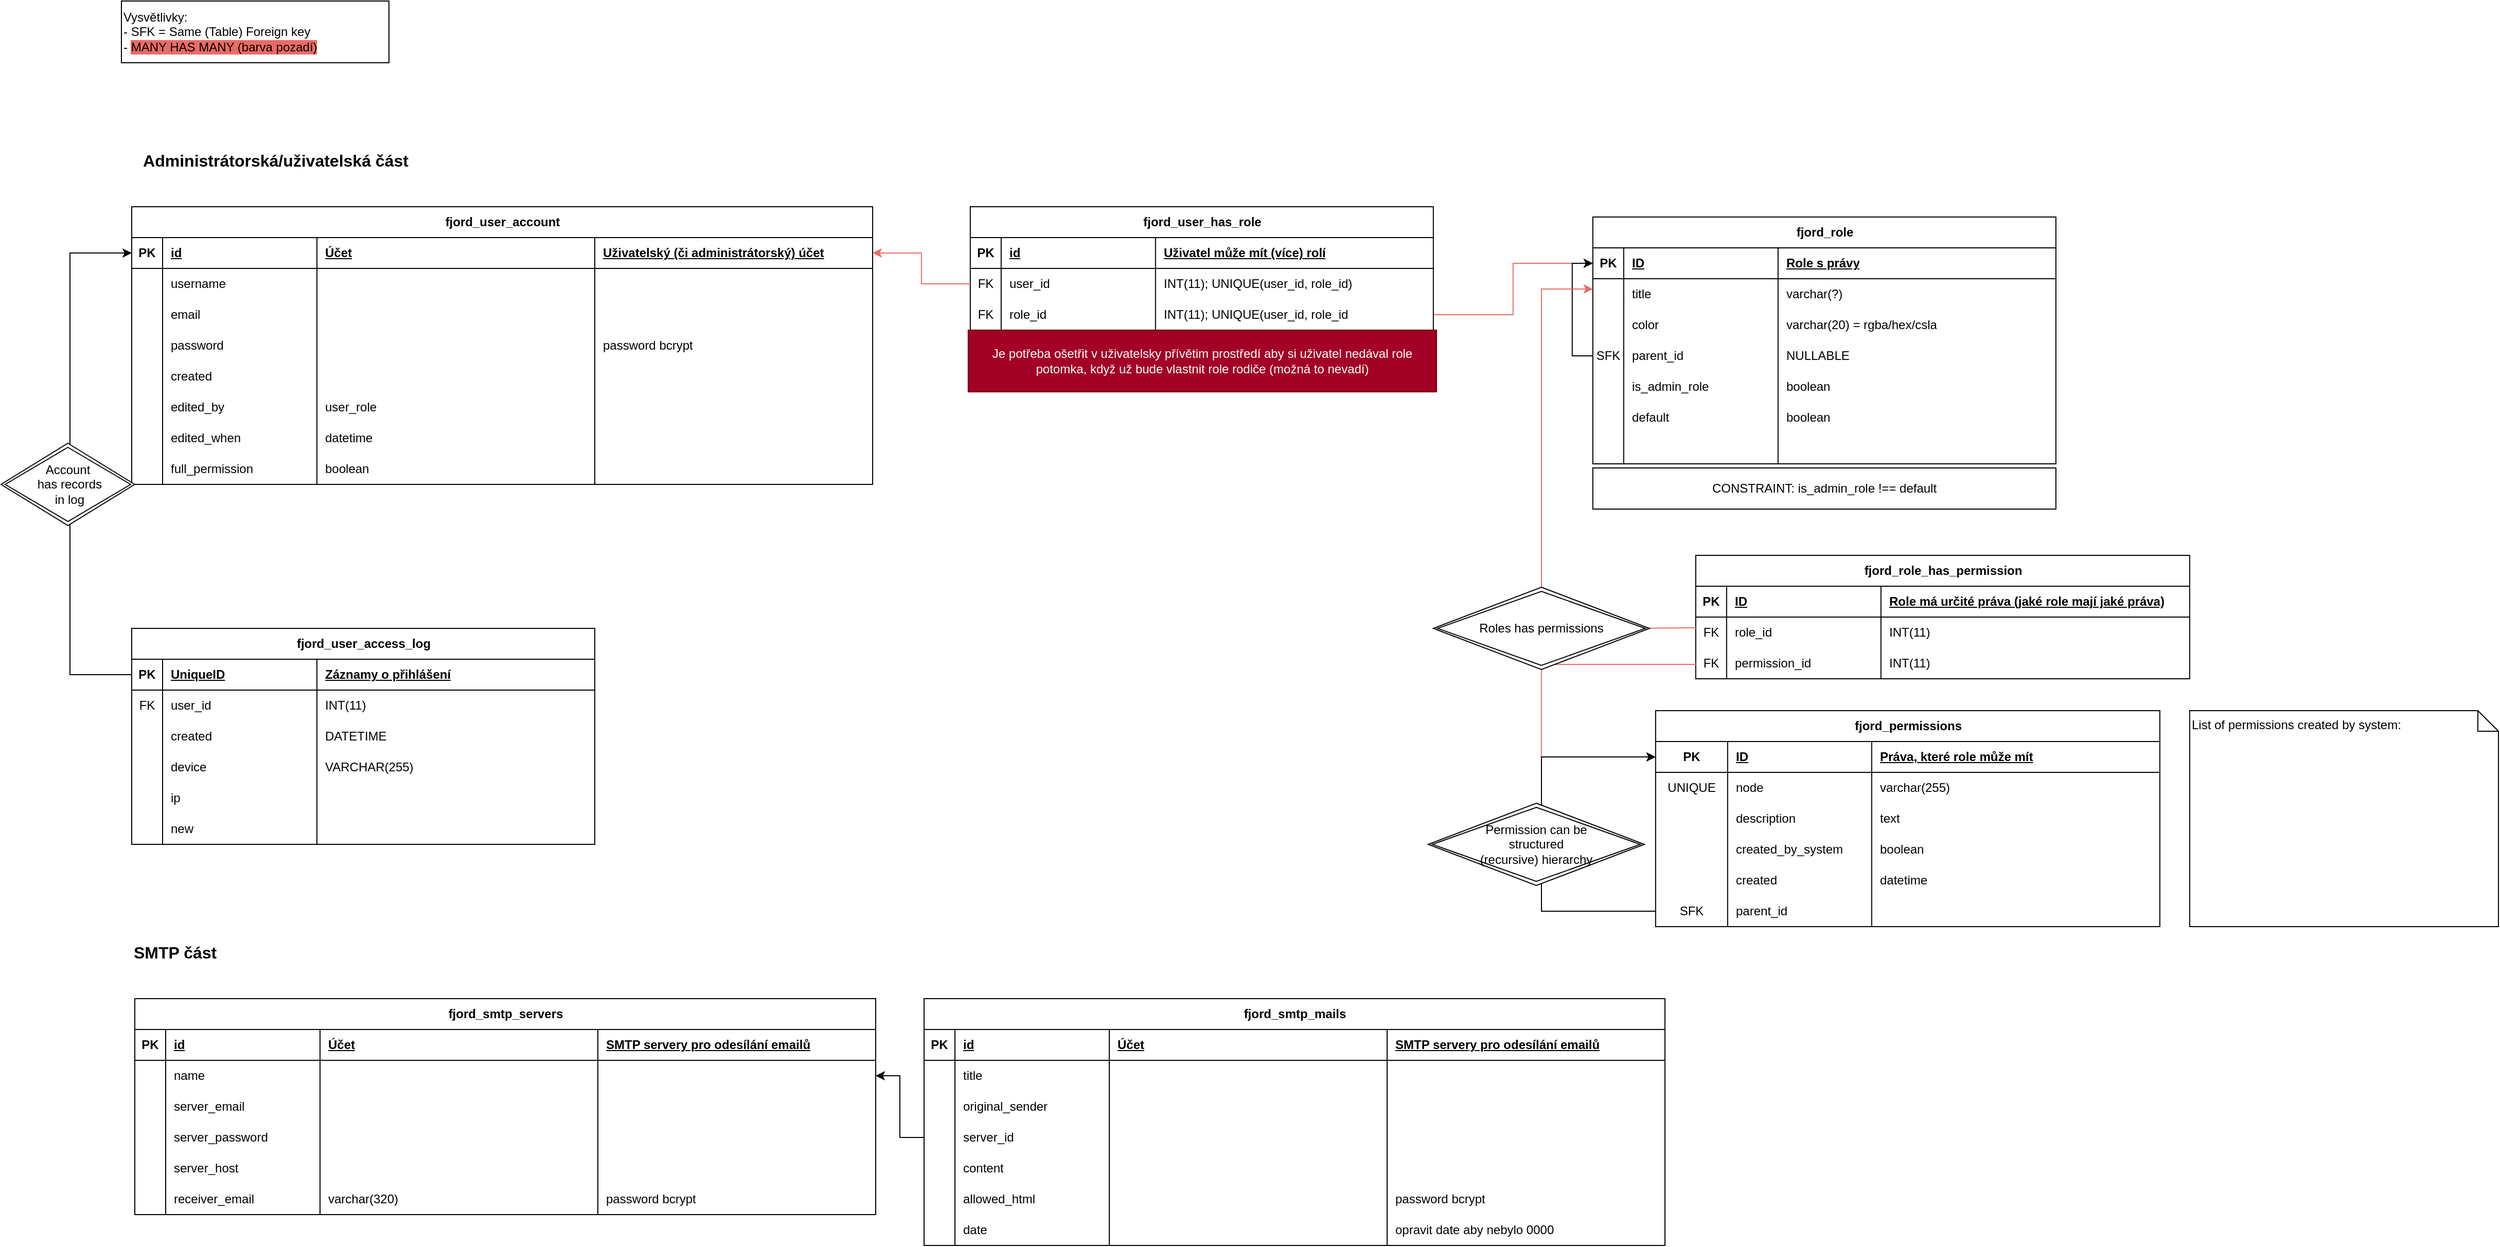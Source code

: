 <mxfile version="20.5.3" type="embed"><diagram name="Page-1" id="juD6nVgEvIr-LmhWMP6w"><mxGraphModel dx="41461" dy="1061" grid="1" gridSize="10" guides="1" tooltips="1" connect="1" arrows="1" fold="1" page="1" pageScale="1" pageWidth="40000" pageHeight="40000" math="0" shadow="0"><root><mxCell id="0"/><mxCell id="1" parent="0"/><mxCell id="XIt5qtV-GQWagEZvsoKD-268" style="edgeStyle=orthogonalEdgeStyle;rounded=0;orthogonalLoop=1;jettySize=auto;html=1;exitX=1;exitY=0.5;exitDx=0;exitDy=0;entryX=0;entryY=0.5;entryDx=0;entryDy=0;strokeColor=#EA6B66;" parent="1" source="XIt5qtV-GQWagEZvsoKD-251" target="XIt5qtV-GQWagEZvsoKD-19" edge="1"><mxGeometry relative="1" as="geometry"/></mxCell><mxCell id="XIt5qtV-GQWagEZvsoKD-1" value="fjord_user_account" style="shape=table;startSize=30;container=1;collapsible=1;childLayout=tableLayout;fixedRows=1;rowLines=0;fontStyle=1;align=center;resizeLast=1;html=1;" parent="1" vertex="1"><mxGeometry x="90" y="260" width="720" height="270" as="geometry"/></mxCell><mxCell id="XIt5qtV-GQWagEZvsoKD-2" value="" style="shape=tableRow;horizontal=0;startSize=0;swimlaneHead=0;swimlaneBody=0;fillColor=none;collapsible=0;dropTarget=0;points=[[0,0.5],[1,0.5]];portConstraint=eastwest;top=0;left=0;right=0;bottom=1;" parent="XIt5qtV-GQWagEZvsoKD-1" vertex="1"><mxGeometry y="30" width="720" height="30" as="geometry"/></mxCell><mxCell id="XIt5qtV-GQWagEZvsoKD-3" value="PK" style="shape=partialRectangle;connectable=0;fillColor=none;top=0;left=0;bottom=0;right=0;fontStyle=1;overflow=hidden;whiteSpace=wrap;html=1;" parent="XIt5qtV-GQWagEZvsoKD-2" vertex="1"><mxGeometry width="30" height="30" as="geometry"><mxRectangle width="30" height="30" as="alternateBounds"/></mxGeometry></mxCell><mxCell id="XIt5qtV-GQWagEZvsoKD-4" value="id" style="shape=partialRectangle;connectable=0;fillColor=none;top=0;left=0;bottom=0;right=0;align=left;spacingLeft=6;fontStyle=5;overflow=hidden;whiteSpace=wrap;html=1;" parent="XIt5qtV-GQWagEZvsoKD-2" vertex="1"><mxGeometry x="30" width="150" height="30" as="geometry"><mxRectangle width="150" height="30" as="alternateBounds"/></mxGeometry></mxCell><mxCell id="XIt5qtV-GQWagEZvsoKD-14" value="Účet" style="shape=partialRectangle;connectable=0;fillColor=none;top=0;left=0;bottom=0;right=0;align=left;spacingLeft=6;fontStyle=5;overflow=hidden;whiteSpace=wrap;html=1;" parent="XIt5qtV-GQWagEZvsoKD-2" vertex="1"><mxGeometry x="180" width="270" height="30" as="geometry"><mxRectangle width="270" height="30" as="alternateBounds"/></mxGeometry></mxCell><mxCell id="XIt5qtV-GQWagEZvsoKD-82" value="Uživatelský (či administrátorský) účet" style="shape=partialRectangle;connectable=0;fillColor=none;top=0;left=0;bottom=0;right=0;align=left;spacingLeft=6;fontStyle=5;overflow=hidden;whiteSpace=wrap;html=1;" parent="XIt5qtV-GQWagEZvsoKD-2" vertex="1"><mxGeometry x="450" width="270" height="30" as="geometry"><mxRectangle width="270" height="30" as="alternateBounds"/></mxGeometry></mxCell><mxCell id="XIt5qtV-GQWagEZvsoKD-5" value="" style="shape=tableRow;horizontal=0;startSize=0;swimlaneHead=0;swimlaneBody=0;fillColor=none;collapsible=0;dropTarget=0;points=[[0,0.5],[1,0.5]];portConstraint=eastwest;top=0;left=0;right=0;bottom=0;" parent="XIt5qtV-GQWagEZvsoKD-1" vertex="1"><mxGeometry y="60" width="720" height="30" as="geometry"/></mxCell><mxCell id="XIt5qtV-GQWagEZvsoKD-6" value="" style="shape=partialRectangle;connectable=0;fillColor=none;top=0;left=0;bottom=0;right=0;editable=1;overflow=hidden;whiteSpace=wrap;html=1;" parent="XIt5qtV-GQWagEZvsoKD-5" vertex="1"><mxGeometry width="30" height="30" as="geometry"><mxRectangle width="30" height="30" as="alternateBounds"/></mxGeometry></mxCell><mxCell id="XIt5qtV-GQWagEZvsoKD-7" value="username" style="shape=partialRectangle;connectable=0;fillColor=none;top=0;left=0;bottom=0;right=0;align=left;spacingLeft=6;overflow=hidden;whiteSpace=wrap;html=1;" parent="XIt5qtV-GQWagEZvsoKD-5" vertex="1"><mxGeometry x="30" width="150" height="30" as="geometry"><mxRectangle width="150" height="30" as="alternateBounds"/></mxGeometry></mxCell><mxCell id="XIt5qtV-GQWagEZvsoKD-15" style="shape=partialRectangle;connectable=0;fillColor=none;top=0;left=0;bottom=0;right=0;align=left;spacingLeft=6;overflow=hidden;whiteSpace=wrap;html=1;" parent="XIt5qtV-GQWagEZvsoKD-5" vertex="1"><mxGeometry x="180" width="270" height="30" as="geometry"><mxRectangle width="270" height="30" as="alternateBounds"/></mxGeometry></mxCell><mxCell id="XIt5qtV-GQWagEZvsoKD-83" style="shape=partialRectangle;connectable=0;fillColor=none;top=0;left=0;bottom=0;right=0;align=left;spacingLeft=6;overflow=hidden;whiteSpace=wrap;html=1;" parent="XIt5qtV-GQWagEZvsoKD-5" vertex="1"><mxGeometry x="450" width="270" height="30" as="geometry"><mxRectangle width="270" height="30" as="alternateBounds"/></mxGeometry></mxCell><mxCell id="XIt5qtV-GQWagEZvsoKD-58" style="shape=tableRow;horizontal=0;startSize=0;swimlaneHead=0;swimlaneBody=0;fillColor=none;collapsible=0;dropTarget=0;points=[[0,0.5],[1,0.5]];portConstraint=eastwest;top=0;left=0;right=0;bottom=0;" parent="XIt5qtV-GQWagEZvsoKD-1" vertex="1"><mxGeometry y="90" width="720" height="30" as="geometry"/></mxCell><mxCell id="XIt5qtV-GQWagEZvsoKD-59" style="shape=partialRectangle;connectable=0;fillColor=none;top=0;left=0;bottom=0;right=0;editable=1;overflow=hidden;whiteSpace=wrap;html=1;" parent="XIt5qtV-GQWagEZvsoKD-58" vertex="1"><mxGeometry width="30" height="30" as="geometry"><mxRectangle width="30" height="30" as="alternateBounds"/></mxGeometry></mxCell><mxCell id="XIt5qtV-GQWagEZvsoKD-60" value="email" style="shape=partialRectangle;connectable=0;fillColor=none;top=0;left=0;bottom=0;right=0;align=left;spacingLeft=6;overflow=hidden;whiteSpace=wrap;html=1;" parent="XIt5qtV-GQWagEZvsoKD-58" vertex="1"><mxGeometry x="30" width="150" height="30" as="geometry"><mxRectangle width="150" height="30" as="alternateBounds"/></mxGeometry></mxCell><mxCell id="XIt5qtV-GQWagEZvsoKD-61" style="shape=partialRectangle;connectable=0;fillColor=none;top=0;left=0;bottom=0;right=0;align=left;spacingLeft=6;overflow=hidden;whiteSpace=wrap;html=1;" parent="XIt5qtV-GQWagEZvsoKD-58" vertex="1"><mxGeometry x="180" width="270" height="30" as="geometry"><mxRectangle width="270" height="30" as="alternateBounds"/></mxGeometry></mxCell><mxCell id="XIt5qtV-GQWagEZvsoKD-86" style="shape=partialRectangle;connectable=0;fillColor=none;top=0;left=0;bottom=0;right=0;align=left;spacingLeft=6;overflow=hidden;whiteSpace=wrap;html=1;" parent="XIt5qtV-GQWagEZvsoKD-58" vertex="1"><mxGeometry x="450" width="270" height="30" as="geometry"><mxRectangle width="270" height="30" as="alternateBounds"/></mxGeometry></mxCell><mxCell id="XIt5qtV-GQWagEZvsoKD-70" style="shape=tableRow;horizontal=0;startSize=0;swimlaneHead=0;swimlaneBody=0;fillColor=none;collapsible=0;dropTarget=0;points=[[0,0.5],[1,0.5]];portConstraint=eastwest;top=0;left=0;right=0;bottom=0;" parent="XIt5qtV-GQWagEZvsoKD-1" vertex="1"><mxGeometry y="120" width="720" height="30" as="geometry"/></mxCell><mxCell id="XIt5qtV-GQWagEZvsoKD-71" style="shape=partialRectangle;connectable=0;fillColor=none;top=0;left=0;bottom=0;right=0;editable=1;overflow=hidden;whiteSpace=wrap;html=1;" parent="XIt5qtV-GQWagEZvsoKD-70" vertex="1"><mxGeometry width="30" height="30" as="geometry"><mxRectangle width="30" height="30" as="alternateBounds"/></mxGeometry></mxCell><mxCell id="XIt5qtV-GQWagEZvsoKD-72" value="password" style="shape=partialRectangle;connectable=0;fillColor=none;top=0;left=0;bottom=0;right=0;align=left;spacingLeft=6;overflow=hidden;whiteSpace=wrap;html=1;" parent="XIt5qtV-GQWagEZvsoKD-70" vertex="1"><mxGeometry x="30" width="150" height="30" as="geometry"><mxRectangle width="150" height="30" as="alternateBounds"/></mxGeometry></mxCell><mxCell id="XIt5qtV-GQWagEZvsoKD-73" style="shape=partialRectangle;connectable=0;fillColor=none;top=0;left=0;bottom=0;right=0;align=left;spacingLeft=6;overflow=hidden;whiteSpace=wrap;html=1;" parent="XIt5qtV-GQWagEZvsoKD-70" vertex="1"><mxGeometry x="180" width="270" height="30" as="geometry"><mxRectangle width="270" height="30" as="alternateBounds"/></mxGeometry></mxCell><mxCell id="XIt5qtV-GQWagEZvsoKD-87" value="password bcrypt" style="shape=partialRectangle;connectable=0;fillColor=none;top=0;left=0;bottom=0;right=0;align=left;spacingLeft=6;overflow=hidden;whiteSpace=wrap;html=1;" parent="XIt5qtV-GQWagEZvsoKD-70" vertex="1"><mxGeometry x="450" width="270" height="30" as="geometry"><mxRectangle width="270" height="30" as="alternateBounds"/></mxGeometry></mxCell><mxCell id="XIt5qtV-GQWagEZvsoKD-66" style="shape=tableRow;horizontal=0;startSize=0;swimlaneHead=0;swimlaneBody=0;fillColor=none;collapsible=0;dropTarget=0;points=[[0,0.5],[1,0.5]];portConstraint=eastwest;top=0;left=0;right=0;bottom=0;" parent="XIt5qtV-GQWagEZvsoKD-1" vertex="1"><mxGeometry y="150" width="720" height="30" as="geometry"/></mxCell><mxCell id="XIt5qtV-GQWagEZvsoKD-67" style="shape=partialRectangle;connectable=0;fillColor=none;top=0;left=0;bottom=0;right=0;editable=1;overflow=hidden;whiteSpace=wrap;html=1;" parent="XIt5qtV-GQWagEZvsoKD-66" vertex="1"><mxGeometry width="30" height="30" as="geometry"><mxRectangle width="30" height="30" as="alternateBounds"/></mxGeometry></mxCell><mxCell id="XIt5qtV-GQWagEZvsoKD-68" value="created" style="shape=partialRectangle;connectable=0;fillColor=none;top=0;left=0;bottom=0;right=0;align=left;spacingLeft=6;overflow=hidden;whiteSpace=wrap;html=1;" parent="XIt5qtV-GQWagEZvsoKD-66" vertex="1"><mxGeometry x="30" width="150" height="30" as="geometry"><mxRectangle width="150" height="30" as="alternateBounds"/></mxGeometry></mxCell><mxCell id="XIt5qtV-GQWagEZvsoKD-69" style="shape=partialRectangle;connectable=0;fillColor=none;top=0;left=0;bottom=0;right=0;align=left;spacingLeft=6;overflow=hidden;whiteSpace=wrap;html=1;" parent="XIt5qtV-GQWagEZvsoKD-66" vertex="1"><mxGeometry x="180" width="270" height="30" as="geometry"><mxRectangle width="270" height="30" as="alternateBounds"/></mxGeometry></mxCell><mxCell id="XIt5qtV-GQWagEZvsoKD-88" style="shape=partialRectangle;connectable=0;fillColor=none;top=0;left=0;bottom=0;right=0;align=left;spacingLeft=6;overflow=hidden;whiteSpace=wrap;html=1;" parent="XIt5qtV-GQWagEZvsoKD-66" vertex="1"><mxGeometry x="450" width="270" height="30" as="geometry"><mxRectangle width="270" height="30" as="alternateBounds"/></mxGeometry></mxCell><mxCell id="XIt5qtV-GQWagEZvsoKD-62" style="shape=tableRow;horizontal=0;startSize=0;swimlaneHead=0;swimlaneBody=0;fillColor=none;collapsible=0;dropTarget=0;points=[[0,0.5],[1,0.5]];portConstraint=eastwest;top=0;left=0;right=0;bottom=0;" parent="XIt5qtV-GQWagEZvsoKD-1" vertex="1"><mxGeometry y="180" width="720" height="30" as="geometry"/></mxCell><mxCell id="XIt5qtV-GQWagEZvsoKD-63" style="shape=partialRectangle;connectable=0;fillColor=none;top=0;left=0;bottom=0;right=0;editable=1;overflow=hidden;whiteSpace=wrap;html=1;" parent="XIt5qtV-GQWagEZvsoKD-62" vertex="1"><mxGeometry width="30" height="30" as="geometry"><mxRectangle width="30" height="30" as="alternateBounds"/></mxGeometry></mxCell><mxCell id="XIt5qtV-GQWagEZvsoKD-64" value="edited_by" style="shape=partialRectangle;connectable=0;fillColor=none;top=0;left=0;bottom=0;right=0;align=left;spacingLeft=6;overflow=hidden;whiteSpace=wrap;html=1;" parent="XIt5qtV-GQWagEZvsoKD-62" vertex="1"><mxGeometry x="30" width="150" height="30" as="geometry"><mxRectangle width="150" height="30" as="alternateBounds"/></mxGeometry></mxCell><mxCell id="XIt5qtV-GQWagEZvsoKD-65" value="user_role" style="shape=partialRectangle;connectable=0;fillColor=none;top=0;left=0;bottom=0;right=0;align=left;spacingLeft=6;overflow=hidden;whiteSpace=wrap;html=1;" parent="XIt5qtV-GQWagEZvsoKD-62" vertex="1"><mxGeometry x="180" width="270" height="30" as="geometry"><mxRectangle width="270" height="30" as="alternateBounds"/></mxGeometry></mxCell><mxCell id="XIt5qtV-GQWagEZvsoKD-89" style="shape=partialRectangle;connectable=0;fillColor=none;top=0;left=0;bottom=0;right=0;align=left;spacingLeft=6;overflow=hidden;whiteSpace=wrap;html=1;" parent="XIt5qtV-GQWagEZvsoKD-62" vertex="1"><mxGeometry x="450" width="270" height="30" as="geometry"><mxRectangle width="270" height="30" as="alternateBounds"/></mxGeometry></mxCell><mxCell id="XIt5qtV-GQWagEZvsoKD-74" style="shape=tableRow;horizontal=0;startSize=0;swimlaneHead=0;swimlaneBody=0;fillColor=none;collapsible=0;dropTarget=0;points=[[0,0.5],[1,0.5]];portConstraint=eastwest;top=0;left=0;right=0;bottom=0;" parent="XIt5qtV-GQWagEZvsoKD-1" vertex="1"><mxGeometry y="210" width="720" height="30" as="geometry"/></mxCell><mxCell id="XIt5qtV-GQWagEZvsoKD-75" style="shape=partialRectangle;connectable=0;fillColor=none;top=0;left=0;bottom=0;right=0;editable=1;overflow=hidden;whiteSpace=wrap;html=1;" parent="XIt5qtV-GQWagEZvsoKD-74" vertex="1"><mxGeometry width="30" height="30" as="geometry"><mxRectangle width="30" height="30" as="alternateBounds"/></mxGeometry></mxCell><mxCell id="XIt5qtV-GQWagEZvsoKD-76" value="edited_when" style="shape=partialRectangle;connectable=0;fillColor=none;top=0;left=0;bottom=0;right=0;align=left;spacingLeft=6;overflow=hidden;whiteSpace=wrap;html=1;" parent="XIt5qtV-GQWagEZvsoKD-74" vertex="1"><mxGeometry x="30" width="150" height="30" as="geometry"><mxRectangle width="150" height="30" as="alternateBounds"/></mxGeometry></mxCell><mxCell id="XIt5qtV-GQWagEZvsoKD-77" value="datetime" style="shape=partialRectangle;connectable=0;fillColor=none;top=0;left=0;bottom=0;right=0;align=left;spacingLeft=6;overflow=hidden;whiteSpace=wrap;html=1;" parent="XIt5qtV-GQWagEZvsoKD-74" vertex="1"><mxGeometry x="180" width="270" height="30" as="geometry"><mxRectangle width="270" height="30" as="alternateBounds"/></mxGeometry></mxCell><mxCell id="XIt5qtV-GQWagEZvsoKD-90" style="shape=partialRectangle;connectable=0;fillColor=none;top=0;left=0;bottom=0;right=0;align=left;spacingLeft=6;overflow=hidden;whiteSpace=wrap;html=1;" parent="XIt5qtV-GQWagEZvsoKD-74" vertex="1"><mxGeometry x="450" width="270" height="30" as="geometry"><mxRectangle width="270" height="30" as="alternateBounds"/></mxGeometry></mxCell><mxCell id="XIt5qtV-GQWagEZvsoKD-185" style="shape=tableRow;horizontal=0;startSize=0;swimlaneHead=0;swimlaneBody=0;fillColor=none;collapsible=0;dropTarget=0;points=[[0,0.5],[1,0.5]];portConstraint=eastwest;top=0;left=0;right=0;bottom=0;" parent="XIt5qtV-GQWagEZvsoKD-1" vertex="1"><mxGeometry y="240" width="720" height="30" as="geometry"/></mxCell><mxCell id="XIt5qtV-GQWagEZvsoKD-186" style="shape=partialRectangle;connectable=0;fillColor=none;top=0;left=0;bottom=0;right=0;editable=1;overflow=hidden;whiteSpace=wrap;html=1;" parent="XIt5qtV-GQWagEZvsoKD-185" vertex="1"><mxGeometry width="30" height="30" as="geometry"><mxRectangle width="30" height="30" as="alternateBounds"/></mxGeometry></mxCell><mxCell id="XIt5qtV-GQWagEZvsoKD-187" value="full_permission" style="shape=partialRectangle;connectable=0;fillColor=none;top=0;left=0;bottom=0;right=0;align=left;spacingLeft=6;overflow=hidden;whiteSpace=wrap;html=1;" parent="XIt5qtV-GQWagEZvsoKD-185" vertex="1"><mxGeometry x="30" width="150" height="30" as="geometry"><mxRectangle width="150" height="30" as="alternateBounds"/></mxGeometry></mxCell><mxCell id="XIt5qtV-GQWagEZvsoKD-188" value="boolean" style="shape=partialRectangle;connectable=0;fillColor=none;top=0;left=0;bottom=0;right=0;align=left;spacingLeft=6;overflow=hidden;whiteSpace=wrap;html=1;" parent="XIt5qtV-GQWagEZvsoKD-185" vertex="1"><mxGeometry x="180" width="270" height="30" as="geometry"><mxRectangle width="270" height="30" as="alternateBounds"/></mxGeometry></mxCell><mxCell id="XIt5qtV-GQWagEZvsoKD-189" style="shape=partialRectangle;connectable=0;fillColor=none;top=0;left=0;bottom=0;right=0;align=left;spacingLeft=6;overflow=hidden;whiteSpace=wrap;html=1;" parent="XIt5qtV-GQWagEZvsoKD-185" vertex="1"><mxGeometry x="450" width="270" height="30" as="geometry"><mxRectangle width="270" height="30" as="alternateBounds"/></mxGeometry></mxCell><mxCell id="XIt5qtV-GQWagEZvsoKD-35" value="fjord_user_access_log" style="shape=table;startSize=30;container=1;collapsible=1;childLayout=tableLayout;fixedRows=1;rowLines=0;fontStyle=1;align=center;resizeLast=1;html=1;" parent="1" vertex="1"><mxGeometry x="90" y="670" width="450" height="210" as="geometry"/></mxCell><mxCell id="XIt5qtV-GQWagEZvsoKD-36" value="" style="shape=tableRow;horizontal=0;startSize=0;swimlaneHead=0;swimlaneBody=0;fillColor=none;collapsible=0;dropTarget=0;points=[[0,0.5],[1,0.5]];portConstraint=eastwest;top=0;left=0;right=0;bottom=1;" parent="XIt5qtV-GQWagEZvsoKD-35" vertex="1"><mxGeometry y="30" width="450" height="30" as="geometry"/></mxCell><mxCell id="XIt5qtV-GQWagEZvsoKD-37" value="PK" style="shape=partialRectangle;connectable=0;fillColor=none;top=0;left=0;bottom=0;right=0;fontStyle=1;overflow=hidden;whiteSpace=wrap;html=1;" parent="XIt5qtV-GQWagEZvsoKD-36" vertex="1"><mxGeometry width="30" height="30" as="geometry"><mxRectangle width="30" height="30" as="alternateBounds"/></mxGeometry></mxCell><mxCell id="XIt5qtV-GQWagEZvsoKD-38" value="UniqueID" style="shape=partialRectangle;connectable=0;fillColor=none;top=0;left=0;bottom=0;right=0;align=left;spacingLeft=6;fontStyle=5;overflow=hidden;whiteSpace=wrap;html=1;" parent="XIt5qtV-GQWagEZvsoKD-36" vertex="1"><mxGeometry x="30" width="150" height="30" as="geometry"><mxRectangle width="150" height="30" as="alternateBounds"/></mxGeometry></mxCell><mxCell id="XIt5qtV-GQWagEZvsoKD-39" value="Záznamy o přihlášení" style="shape=partialRectangle;connectable=0;fillColor=none;top=0;left=0;bottom=0;right=0;align=left;spacingLeft=6;fontStyle=5;overflow=hidden;whiteSpace=wrap;html=1;" parent="XIt5qtV-GQWagEZvsoKD-36" vertex="1"><mxGeometry x="180" width="270" height="30" as="geometry"><mxRectangle width="270" height="30" as="alternateBounds"/></mxGeometry></mxCell><mxCell id="XIt5qtV-GQWagEZvsoKD-40" value="" style="shape=tableRow;horizontal=0;startSize=0;swimlaneHead=0;swimlaneBody=0;fillColor=none;collapsible=0;dropTarget=0;points=[[0,0.5],[1,0.5]];portConstraint=eastwest;top=0;left=0;right=0;bottom=0;" parent="XIt5qtV-GQWagEZvsoKD-35" vertex="1"><mxGeometry y="60" width="450" height="30" as="geometry"/></mxCell><mxCell id="XIt5qtV-GQWagEZvsoKD-41" value="FK" style="shape=partialRectangle;connectable=0;fillColor=none;top=0;left=0;bottom=0;right=0;editable=1;overflow=hidden;whiteSpace=wrap;html=1;" parent="XIt5qtV-GQWagEZvsoKD-40" vertex="1"><mxGeometry width="30" height="30" as="geometry"><mxRectangle width="30" height="30" as="alternateBounds"/></mxGeometry></mxCell><mxCell id="XIt5qtV-GQWagEZvsoKD-42" value="user_id" style="shape=partialRectangle;connectable=0;fillColor=none;top=0;left=0;bottom=0;right=0;align=left;spacingLeft=6;overflow=hidden;whiteSpace=wrap;html=1;" parent="XIt5qtV-GQWagEZvsoKD-40" vertex="1"><mxGeometry x="30" width="150" height="30" as="geometry"><mxRectangle width="150" height="30" as="alternateBounds"/></mxGeometry></mxCell><mxCell id="XIt5qtV-GQWagEZvsoKD-43" value="INT(11)" style="shape=partialRectangle;connectable=0;fillColor=none;top=0;left=0;bottom=0;right=0;align=left;spacingLeft=6;overflow=hidden;whiteSpace=wrap;html=1;" parent="XIt5qtV-GQWagEZvsoKD-40" vertex="1"><mxGeometry x="180" width="270" height="30" as="geometry"><mxRectangle width="270" height="30" as="alternateBounds"/></mxGeometry></mxCell><mxCell id="XIt5qtV-GQWagEZvsoKD-44" value="" style="shape=tableRow;horizontal=0;startSize=0;swimlaneHead=0;swimlaneBody=0;fillColor=none;collapsible=0;dropTarget=0;points=[[0,0.5],[1,0.5]];portConstraint=eastwest;top=0;left=0;right=0;bottom=0;" parent="XIt5qtV-GQWagEZvsoKD-35" vertex="1"><mxGeometry y="90" width="450" height="30" as="geometry"/></mxCell><mxCell id="XIt5qtV-GQWagEZvsoKD-45" value="" style="shape=partialRectangle;connectable=0;fillColor=none;top=0;left=0;bottom=0;right=0;editable=1;overflow=hidden;whiteSpace=wrap;html=1;" parent="XIt5qtV-GQWagEZvsoKD-44" vertex="1"><mxGeometry width="30" height="30" as="geometry"><mxRectangle width="30" height="30" as="alternateBounds"/></mxGeometry></mxCell><mxCell id="XIt5qtV-GQWagEZvsoKD-46" value="created" style="shape=partialRectangle;connectable=0;fillColor=none;top=0;left=0;bottom=0;right=0;align=left;spacingLeft=6;overflow=hidden;whiteSpace=wrap;html=1;" parent="XIt5qtV-GQWagEZvsoKD-44" vertex="1"><mxGeometry x="30" width="150" height="30" as="geometry"><mxRectangle width="150" height="30" as="alternateBounds"/></mxGeometry></mxCell><mxCell id="XIt5qtV-GQWagEZvsoKD-47" value="DATETIME" style="shape=partialRectangle;connectable=0;fillColor=none;top=0;left=0;bottom=0;right=0;align=left;spacingLeft=6;overflow=hidden;whiteSpace=wrap;html=1;" parent="XIt5qtV-GQWagEZvsoKD-44" vertex="1"><mxGeometry x="180" width="270" height="30" as="geometry"><mxRectangle width="270" height="30" as="alternateBounds"/></mxGeometry></mxCell><mxCell id="XIt5qtV-GQWagEZvsoKD-48" value="" style="shape=tableRow;horizontal=0;startSize=0;swimlaneHead=0;swimlaneBody=0;fillColor=none;collapsible=0;dropTarget=0;points=[[0,0.5],[1,0.5]];portConstraint=eastwest;top=0;left=0;right=0;bottom=0;" parent="XIt5qtV-GQWagEZvsoKD-35" vertex="1"><mxGeometry y="120" width="450" height="30" as="geometry"/></mxCell><mxCell id="XIt5qtV-GQWagEZvsoKD-49" value="" style="shape=partialRectangle;connectable=0;fillColor=none;top=0;left=0;bottom=0;right=0;editable=1;overflow=hidden;whiteSpace=wrap;html=1;" parent="XIt5qtV-GQWagEZvsoKD-48" vertex="1"><mxGeometry width="30" height="30" as="geometry"><mxRectangle width="30" height="30" as="alternateBounds"/></mxGeometry></mxCell><mxCell id="XIt5qtV-GQWagEZvsoKD-50" value="device" style="shape=partialRectangle;connectable=0;fillColor=none;top=0;left=0;bottom=0;right=0;align=left;spacingLeft=6;overflow=hidden;whiteSpace=wrap;html=1;" parent="XIt5qtV-GQWagEZvsoKD-48" vertex="1"><mxGeometry x="30" width="150" height="30" as="geometry"><mxRectangle width="150" height="30" as="alternateBounds"/></mxGeometry></mxCell><mxCell id="XIt5qtV-GQWagEZvsoKD-51" value="VARCHAR(255)" style="shape=partialRectangle;connectable=0;fillColor=none;top=0;left=0;bottom=0;right=0;align=left;spacingLeft=6;overflow=hidden;whiteSpace=wrap;html=1;" parent="XIt5qtV-GQWagEZvsoKD-48" vertex="1"><mxGeometry x="180" width="270" height="30" as="geometry"><mxRectangle width="270" height="30" as="alternateBounds"/></mxGeometry></mxCell><mxCell id="XIt5qtV-GQWagEZvsoKD-104" style="shape=tableRow;horizontal=0;startSize=0;swimlaneHead=0;swimlaneBody=0;fillColor=none;collapsible=0;dropTarget=0;points=[[0,0.5],[1,0.5]];portConstraint=eastwest;top=0;left=0;right=0;bottom=0;" parent="XIt5qtV-GQWagEZvsoKD-35" vertex="1"><mxGeometry y="150" width="450" height="30" as="geometry"/></mxCell><mxCell id="XIt5qtV-GQWagEZvsoKD-105" style="shape=partialRectangle;connectable=0;fillColor=none;top=0;left=0;bottom=0;right=0;editable=1;overflow=hidden;whiteSpace=wrap;html=1;" parent="XIt5qtV-GQWagEZvsoKD-104" vertex="1"><mxGeometry width="30" height="30" as="geometry"><mxRectangle width="30" height="30" as="alternateBounds"/></mxGeometry></mxCell><mxCell id="XIt5qtV-GQWagEZvsoKD-106" value="ip" style="shape=partialRectangle;connectable=0;fillColor=none;top=0;left=0;bottom=0;right=0;align=left;spacingLeft=6;overflow=hidden;whiteSpace=wrap;html=1;" parent="XIt5qtV-GQWagEZvsoKD-104" vertex="1"><mxGeometry x="30" width="150" height="30" as="geometry"><mxRectangle width="150" height="30" as="alternateBounds"/></mxGeometry></mxCell><mxCell id="XIt5qtV-GQWagEZvsoKD-107" style="shape=partialRectangle;connectable=0;fillColor=none;top=0;left=0;bottom=0;right=0;align=left;spacingLeft=6;overflow=hidden;whiteSpace=wrap;html=1;" parent="XIt5qtV-GQWagEZvsoKD-104" vertex="1"><mxGeometry x="180" width="270" height="30" as="geometry"><mxRectangle width="270" height="30" as="alternateBounds"/></mxGeometry></mxCell><mxCell id="XIt5qtV-GQWagEZvsoKD-108" style="shape=tableRow;horizontal=0;startSize=0;swimlaneHead=0;swimlaneBody=0;fillColor=none;collapsible=0;dropTarget=0;points=[[0,0.5],[1,0.5]];portConstraint=eastwest;top=0;left=0;right=0;bottom=0;" parent="XIt5qtV-GQWagEZvsoKD-35" vertex="1"><mxGeometry y="180" width="450" height="30" as="geometry"/></mxCell><mxCell id="XIt5qtV-GQWagEZvsoKD-109" style="shape=partialRectangle;connectable=0;fillColor=none;top=0;left=0;bottom=0;right=0;editable=1;overflow=hidden;whiteSpace=wrap;html=1;" parent="XIt5qtV-GQWagEZvsoKD-108" vertex="1"><mxGeometry width="30" height="30" as="geometry"><mxRectangle width="30" height="30" as="alternateBounds"/></mxGeometry></mxCell><mxCell id="XIt5qtV-GQWagEZvsoKD-110" value="new" style="shape=partialRectangle;connectable=0;fillColor=none;top=0;left=0;bottom=0;right=0;align=left;spacingLeft=6;overflow=hidden;whiteSpace=wrap;html=1;" parent="XIt5qtV-GQWagEZvsoKD-108" vertex="1"><mxGeometry x="30" width="150" height="30" as="geometry"><mxRectangle width="150" height="30" as="alternateBounds"/></mxGeometry></mxCell><mxCell id="XIt5qtV-GQWagEZvsoKD-111" style="shape=partialRectangle;connectable=0;fillColor=none;top=0;left=0;bottom=0;right=0;align=left;spacingLeft=6;overflow=hidden;whiteSpace=wrap;html=1;" parent="XIt5qtV-GQWagEZvsoKD-108" vertex="1"><mxGeometry x="180" width="270" height="30" as="geometry"><mxRectangle width="270" height="30" as="alternateBounds"/></mxGeometry></mxCell><mxCell id="XIt5qtV-GQWagEZvsoKD-56" value="Vysvětlivky:&lt;br&gt;&lt;div style=&quot;&quot;&gt;&lt;span style=&quot;background-color: initial;&quot;&gt;- SFK = Same (Table) Foreign key&lt;/span&gt;&lt;/div&gt;&lt;div style=&quot;&quot;&gt;&lt;span style=&quot;background-color: initial;&quot;&gt;- &lt;/span&gt;&lt;span style=&quot;background-color: rgb(234, 107, 102);&quot;&gt;MANY HAS MANY (barva pozadí)&lt;/span&gt;&lt;/div&gt;" style="rounded=0;whiteSpace=wrap;html=1;align=left;" parent="1" vertex="1"><mxGeometry x="80" y="60" width="260" height="60" as="geometry"/></mxCell><mxCell id="XIt5qtV-GQWagEZvsoKD-102" value="&lt;b&gt;&lt;font style=&quot;font-size: 16px;&quot;&gt;Administrátorská/uživatelská část&lt;/font&gt;&lt;/b&gt;" style="text;html=1;strokeColor=none;fillColor=none;align=center;verticalAlign=middle;whiteSpace=wrap;rounded=0;" parent="1" vertex="1"><mxGeometry x="90" y="200" width="280" height="30" as="geometry"/></mxCell><mxCell id="XIt5qtV-GQWagEZvsoKD-103" value="" style="group" parent="1" vertex="1" connectable="0"><mxGeometry x="1509.92" y="270" width="450" height="275" as="geometry"/></mxCell><mxCell id="XIt5qtV-GQWagEZvsoKD-18" value="fjord_role" style="shape=table;startSize=30;container=1;collapsible=1;childLayout=tableLayout;fixedRows=1;rowLines=0;fontStyle=1;align=center;resizeLast=1;html=1;" parent="XIt5qtV-GQWagEZvsoKD-103" vertex="1"><mxGeometry width="450" height="240" as="geometry"/></mxCell><mxCell id="XIt5qtV-GQWagEZvsoKD-19" value="" style="shape=tableRow;horizontal=0;startSize=0;swimlaneHead=0;swimlaneBody=0;fillColor=none;collapsible=0;dropTarget=0;points=[[0,0.5],[1,0.5]];portConstraint=eastwest;top=0;left=0;right=0;bottom=1;" parent="XIt5qtV-GQWagEZvsoKD-18" vertex="1"><mxGeometry y="30" width="450" height="30" as="geometry"/></mxCell><mxCell id="XIt5qtV-GQWagEZvsoKD-20" value="PK" style="shape=partialRectangle;connectable=0;fillColor=none;top=0;left=0;bottom=0;right=0;fontStyle=1;overflow=hidden;whiteSpace=wrap;html=1;" parent="XIt5qtV-GQWagEZvsoKD-19" vertex="1"><mxGeometry width="30" height="30" as="geometry"><mxRectangle width="30" height="30" as="alternateBounds"/></mxGeometry></mxCell><mxCell id="XIt5qtV-GQWagEZvsoKD-21" value="ID" style="shape=partialRectangle;connectable=0;fillColor=none;top=0;left=0;bottom=0;right=0;align=left;spacingLeft=6;fontStyle=5;overflow=hidden;whiteSpace=wrap;html=1;" parent="XIt5qtV-GQWagEZvsoKD-19" vertex="1"><mxGeometry x="30" width="150" height="30" as="geometry"><mxRectangle width="150" height="30" as="alternateBounds"/></mxGeometry></mxCell><mxCell id="XIt5qtV-GQWagEZvsoKD-22" value="Role s právy" style="shape=partialRectangle;connectable=0;fillColor=none;top=0;left=0;bottom=0;right=0;align=left;spacingLeft=6;fontStyle=5;overflow=hidden;whiteSpace=wrap;html=1;" parent="XIt5qtV-GQWagEZvsoKD-19" vertex="1"><mxGeometry x="180" width="270" height="30" as="geometry"><mxRectangle width="270" height="30" as="alternateBounds"/></mxGeometry></mxCell><mxCell id="XIt5qtV-GQWagEZvsoKD-23" value="" style="shape=tableRow;horizontal=0;startSize=0;swimlaneHead=0;swimlaneBody=0;fillColor=none;collapsible=0;dropTarget=0;points=[[0,0.5],[1,0.5]];portConstraint=eastwest;top=0;left=0;right=0;bottom=0;" parent="XIt5qtV-GQWagEZvsoKD-18" vertex="1"><mxGeometry y="60" width="450" height="30" as="geometry"/></mxCell><mxCell id="XIt5qtV-GQWagEZvsoKD-24" value="" style="shape=partialRectangle;connectable=0;fillColor=none;top=0;left=0;bottom=0;right=0;editable=1;overflow=hidden;whiteSpace=wrap;html=1;" parent="XIt5qtV-GQWagEZvsoKD-23" vertex="1"><mxGeometry width="30" height="30" as="geometry"><mxRectangle width="30" height="30" as="alternateBounds"/></mxGeometry></mxCell><mxCell id="XIt5qtV-GQWagEZvsoKD-25" value="title" style="shape=partialRectangle;connectable=0;fillColor=none;top=0;left=0;bottom=0;right=0;align=left;spacingLeft=6;overflow=hidden;whiteSpace=wrap;html=1;" parent="XIt5qtV-GQWagEZvsoKD-23" vertex="1"><mxGeometry x="30" width="150" height="30" as="geometry"><mxRectangle width="150" height="30" as="alternateBounds"/></mxGeometry></mxCell><mxCell id="XIt5qtV-GQWagEZvsoKD-26" value="varchar(?)" style="shape=partialRectangle;connectable=0;fillColor=none;top=0;left=0;bottom=0;right=0;align=left;spacingLeft=6;overflow=hidden;whiteSpace=wrap;html=1;" parent="XIt5qtV-GQWagEZvsoKD-23" vertex="1"><mxGeometry x="180" width="270" height="30" as="geometry"><mxRectangle width="270" height="30" as="alternateBounds"/></mxGeometry></mxCell><mxCell id="XIt5qtV-GQWagEZvsoKD-27" value="" style="shape=tableRow;horizontal=0;startSize=0;swimlaneHead=0;swimlaneBody=0;fillColor=none;collapsible=0;dropTarget=0;points=[[0,0.5],[1,0.5]];portConstraint=eastwest;top=0;left=0;right=0;bottom=0;" parent="XIt5qtV-GQWagEZvsoKD-18" vertex="1"><mxGeometry y="90" width="450" height="30" as="geometry"/></mxCell><mxCell id="XIt5qtV-GQWagEZvsoKD-28" value="" style="shape=partialRectangle;connectable=0;fillColor=none;top=0;left=0;bottom=0;right=0;editable=1;overflow=hidden;whiteSpace=wrap;html=1;" parent="XIt5qtV-GQWagEZvsoKD-27" vertex="1"><mxGeometry width="30" height="30" as="geometry"><mxRectangle width="30" height="30" as="alternateBounds"/></mxGeometry></mxCell><mxCell id="XIt5qtV-GQWagEZvsoKD-29" value="color" style="shape=partialRectangle;connectable=0;fillColor=none;top=0;left=0;bottom=0;right=0;align=left;spacingLeft=6;overflow=hidden;whiteSpace=wrap;html=1;" parent="XIt5qtV-GQWagEZvsoKD-27" vertex="1"><mxGeometry x="30" width="150" height="30" as="geometry"><mxRectangle width="150" height="30" as="alternateBounds"/></mxGeometry></mxCell><mxCell id="XIt5qtV-GQWagEZvsoKD-30" value="varchar(20) = rgba/hex/csla" style="shape=partialRectangle;connectable=0;fillColor=none;top=0;left=0;bottom=0;right=0;align=left;spacingLeft=6;overflow=hidden;whiteSpace=wrap;html=1;" parent="XIt5qtV-GQWagEZvsoKD-27" vertex="1"><mxGeometry x="180" width="270" height="30" as="geometry"><mxRectangle width="270" height="30" as="alternateBounds"/></mxGeometry></mxCell><mxCell id="XIt5qtV-GQWagEZvsoKD-52" style="shape=tableRow;horizontal=0;startSize=0;swimlaneHead=0;swimlaneBody=0;fillColor=none;collapsible=0;dropTarget=0;points=[[0,0.5],[1,0.5]];portConstraint=eastwest;top=0;left=0;right=0;bottom=0;" parent="XIt5qtV-GQWagEZvsoKD-18" vertex="1"><mxGeometry y="120" width="450" height="30" as="geometry"/></mxCell><mxCell id="XIt5qtV-GQWagEZvsoKD-53" value="SFK" style="shape=partialRectangle;connectable=0;fillColor=none;top=0;left=0;bottom=0;right=0;editable=1;overflow=hidden;whiteSpace=wrap;html=1;" parent="XIt5qtV-GQWagEZvsoKD-52" vertex="1"><mxGeometry width="30" height="30" as="geometry"><mxRectangle width="30" height="30" as="alternateBounds"/></mxGeometry></mxCell><mxCell id="XIt5qtV-GQWagEZvsoKD-54" value="parent_id" style="shape=partialRectangle;connectable=0;fillColor=none;top=0;left=0;bottom=0;right=0;align=left;spacingLeft=6;overflow=hidden;whiteSpace=wrap;html=1;" parent="XIt5qtV-GQWagEZvsoKD-52" vertex="1"><mxGeometry x="30" width="150" height="30" as="geometry"><mxRectangle width="150" height="30" as="alternateBounds"/></mxGeometry></mxCell><mxCell id="XIt5qtV-GQWagEZvsoKD-55" value="NULLABLE" style="shape=partialRectangle;connectable=0;fillColor=none;top=0;left=0;bottom=0;right=0;align=left;spacingLeft=6;overflow=hidden;whiteSpace=wrap;html=1;" parent="XIt5qtV-GQWagEZvsoKD-52" vertex="1"><mxGeometry x="180" width="270" height="30" as="geometry"><mxRectangle width="270" height="30" as="alternateBounds"/></mxGeometry></mxCell><mxCell id="XIt5qtV-GQWagEZvsoKD-92" style="shape=tableRow;horizontal=0;startSize=0;swimlaneHead=0;swimlaneBody=0;fillColor=none;collapsible=0;dropTarget=0;points=[[0,0.5],[1,0.5]];portConstraint=eastwest;top=0;left=0;right=0;bottom=0;" parent="XIt5qtV-GQWagEZvsoKD-18" vertex="1"><mxGeometry y="150" width="450" height="30" as="geometry"/></mxCell><mxCell id="XIt5qtV-GQWagEZvsoKD-93" value="" style="shape=partialRectangle;connectable=0;fillColor=none;top=0;left=0;bottom=0;right=0;editable=1;overflow=hidden;whiteSpace=wrap;html=1;" parent="XIt5qtV-GQWagEZvsoKD-92" vertex="1"><mxGeometry width="30" height="30" as="geometry"><mxRectangle width="30" height="30" as="alternateBounds"/></mxGeometry></mxCell><mxCell id="XIt5qtV-GQWagEZvsoKD-94" value="is_admin_role" style="shape=partialRectangle;connectable=0;fillColor=none;top=0;left=0;bottom=0;right=0;align=left;spacingLeft=6;overflow=hidden;whiteSpace=wrap;html=1;" parent="XIt5qtV-GQWagEZvsoKD-92" vertex="1"><mxGeometry x="30" width="150" height="30" as="geometry"><mxRectangle width="150" height="30" as="alternateBounds"/></mxGeometry></mxCell><mxCell id="XIt5qtV-GQWagEZvsoKD-95" value="boolean" style="shape=partialRectangle;connectable=0;fillColor=none;top=0;left=0;bottom=0;right=0;align=left;spacingLeft=6;overflow=hidden;whiteSpace=wrap;html=1;" parent="XIt5qtV-GQWagEZvsoKD-92" vertex="1"><mxGeometry x="180" width="270" height="30" as="geometry"><mxRectangle width="270" height="30" as="alternateBounds"/></mxGeometry></mxCell><mxCell id="XIt5qtV-GQWagEZvsoKD-96" style="shape=tableRow;horizontal=0;startSize=0;swimlaneHead=0;swimlaneBody=0;fillColor=none;collapsible=0;dropTarget=0;points=[[0,0.5],[1,0.5]];portConstraint=eastwest;top=0;left=0;right=0;bottom=0;" parent="XIt5qtV-GQWagEZvsoKD-18" vertex="1"><mxGeometry y="180" width="450" height="30" as="geometry"/></mxCell><mxCell id="XIt5qtV-GQWagEZvsoKD-97" style="shape=partialRectangle;connectable=0;fillColor=none;top=0;left=0;bottom=0;right=0;editable=1;overflow=hidden;whiteSpace=wrap;html=1;" parent="XIt5qtV-GQWagEZvsoKD-96" vertex="1"><mxGeometry width="30" height="30" as="geometry"><mxRectangle width="30" height="30" as="alternateBounds"/></mxGeometry></mxCell><mxCell id="XIt5qtV-GQWagEZvsoKD-98" value="default" style="shape=partialRectangle;connectable=0;fillColor=none;top=0;left=0;bottom=0;right=0;align=left;spacingLeft=6;overflow=hidden;whiteSpace=wrap;html=1;" parent="XIt5qtV-GQWagEZvsoKD-96" vertex="1"><mxGeometry x="30" width="150" height="30" as="geometry"><mxRectangle width="150" height="30" as="alternateBounds"/></mxGeometry></mxCell><mxCell id="XIt5qtV-GQWagEZvsoKD-99" value="boolean" style="shape=partialRectangle;connectable=0;fillColor=none;top=0;left=0;bottom=0;right=0;align=left;spacingLeft=6;overflow=hidden;whiteSpace=wrap;html=1;" parent="XIt5qtV-GQWagEZvsoKD-96" vertex="1"><mxGeometry x="180" width="270" height="30" as="geometry"><mxRectangle width="270" height="30" as="alternateBounds"/></mxGeometry></mxCell><mxCell id="XIt5qtV-GQWagEZvsoKD-176" style="shape=tableRow;horizontal=0;startSize=0;swimlaneHead=0;swimlaneBody=0;fillColor=none;collapsible=0;dropTarget=0;points=[[0,0.5],[1,0.5]];portConstraint=eastwest;top=0;left=0;right=0;bottom=0;" parent="XIt5qtV-GQWagEZvsoKD-18" vertex="1"><mxGeometry y="210" width="450" height="30" as="geometry"/></mxCell><mxCell id="XIt5qtV-GQWagEZvsoKD-177" style="shape=partialRectangle;connectable=0;fillColor=none;top=0;left=0;bottom=0;right=0;editable=1;overflow=hidden;whiteSpace=wrap;html=1;" parent="XIt5qtV-GQWagEZvsoKD-176" vertex="1"><mxGeometry width="30" height="30" as="geometry"><mxRectangle width="30" height="30" as="alternateBounds"/></mxGeometry></mxCell><mxCell id="XIt5qtV-GQWagEZvsoKD-178" value="" style="shape=partialRectangle;connectable=0;fillColor=none;top=0;left=0;bottom=0;right=0;align=left;spacingLeft=6;overflow=hidden;whiteSpace=wrap;html=1;" parent="XIt5qtV-GQWagEZvsoKD-176" vertex="1"><mxGeometry x="30" width="150" height="30" as="geometry"><mxRectangle width="150" height="30" as="alternateBounds"/></mxGeometry></mxCell><mxCell id="XIt5qtV-GQWagEZvsoKD-179" value="" style="shape=partialRectangle;connectable=0;fillColor=none;top=0;left=0;bottom=0;right=0;align=left;spacingLeft=6;overflow=hidden;whiteSpace=wrap;html=1;" parent="XIt5qtV-GQWagEZvsoKD-176" vertex="1"><mxGeometry x="180" width="270" height="30" as="geometry"><mxRectangle width="270" height="30" as="alternateBounds"/></mxGeometry></mxCell><mxCell id="XIt5qtV-GQWagEZvsoKD-57" style="edgeStyle=orthogonalEdgeStyle;rounded=0;orthogonalLoop=1;jettySize=auto;html=1;exitX=0;exitY=0.5;exitDx=0;exitDy=0;entryX=0;entryY=0.5;entryDx=0;entryDy=0;" parent="XIt5qtV-GQWagEZvsoKD-18" source="XIt5qtV-GQWagEZvsoKD-52" target="XIt5qtV-GQWagEZvsoKD-19" edge="1"><mxGeometry relative="1" as="geometry"/></mxCell><mxCell id="XIt5qtV-GQWagEZvsoKD-100" value="CONSTRAINT: is_admin_role !== default" style="rounded=0;whiteSpace=wrap;html=1;" parent="XIt5qtV-GQWagEZvsoKD-103" vertex="1"><mxGeometry y="244" width="450" height="40" as="geometry"/></mxCell><mxCell id="XIt5qtV-GQWagEZvsoKD-113" value="fjord_permissions" style="shape=table;startSize=30;container=1;collapsible=1;childLayout=tableLayout;fixedRows=1;rowLines=0;fontStyle=1;align=center;resizeLast=1;html=1;" parent="1" vertex="1"><mxGeometry x="1570.92" y="750" width="490" height="210" as="geometry"/></mxCell><mxCell id="XIt5qtV-GQWagEZvsoKD-114" value="" style="shape=tableRow;horizontal=0;startSize=0;swimlaneHead=0;swimlaneBody=0;fillColor=none;collapsible=0;dropTarget=0;points=[[0,0.5],[1,0.5]];portConstraint=eastwest;top=0;left=0;right=0;bottom=1;" parent="XIt5qtV-GQWagEZvsoKD-113" vertex="1"><mxGeometry y="30" width="490" height="30" as="geometry"/></mxCell><mxCell id="XIt5qtV-GQWagEZvsoKD-115" value="PK" style="shape=partialRectangle;connectable=0;fillColor=none;top=0;left=0;bottom=0;right=0;fontStyle=1;overflow=hidden;whiteSpace=wrap;html=1;" parent="XIt5qtV-GQWagEZvsoKD-114" vertex="1"><mxGeometry width="70" height="30" as="geometry"><mxRectangle width="70" height="30" as="alternateBounds"/></mxGeometry></mxCell><mxCell id="XIt5qtV-GQWagEZvsoKD-116" value="ID" style="shape=partialRectangle;connectable=0;fillColor=none;top=0;left=0;bottom=0;right=0;align=left;spacingLeft=6;fontStyle=5;overflow=hidden;whiteSpace=wrap;html=1;" parent="XIt5qtV-GQWagEZvsoKD-114" vertex="1"><mxGeometry x="70" width="140" height="30" as="geometry"><mxRectangle width="140" height="30" as="alternateBounds"/></mxGeometry></mxCell><mxCell id="XIt5qtV-GQWagEZvsoKD-117" value="Práva, které role může mít" style="shape=partialRectangle;connectable=0;fillColor=none;top=0;left=0;bottom=0;right=0;align=left;spacingLeft=6;fontStyle=5;overflow=hidden;whiteSpace=wrap;html=1;" parent="XIt5qtV-GQWagEZvsoKD-114" vertex="1"><mxGeometry x="210" width="280" height="30" as="geometry"><mxRectangle width="280" height="30" as="alternateBounds"/></mxGeometry></mxCell><mxCell id="XIt5qtV-GQWagEZvsoKD-118" value="" style="shape=tableRow;horizontal=0;startSize=0;swimlaneHead=0;swimlaneBody=0;fillColor=none;collapsible=0;dropTarget=0;points=[[0,0.5],[1,0.5]];portConstraint=eastwest;top=0;left=0;right=0;bottom=0;" parent="XIt5qtV-GQWagEZvsoKD-113" vertex="1"><mxGeometry y="60" width="490" height="30" as="geometry"/></mxCell><mxCell id="XIt5qtV-GQWagEZvsoKD-119" value="UNIQUE" style="shape=partialRectangle;connectable=0;fillColor=none;top=0;left=0;bottom=0;right=0;editable=1;overflow=hidden;whiteSpace=wrap;html=1;" parent="XIt5qtV-GQWagEZvsoKD-118" vertex="1"><mxGeometry width="70" height="30" as="geometry"><mxRectangle width="70" height="30" as="alternateBounds"/></mxGeometry></mxCell><mxCell id="XIt5qtV-GQWagEZvsoKD-120" value="node" style="shape=partialRectangle;connectable=0;fillColor=none;top=0;left=0;bottom=0;right=0;align=left;spacingLeft=6;overflow=hidden;whiteSpace=wrap;html=1;" parent="XIt5qtV-GQWagEZvsoKD-118" vertex="1"><mxGeometry x="70" width="140" height="30" as="geometry"><mxRectangle width="140" height="30" as="alternateBounds"/></mxGeometry></mxCell><mxCell id="XIt5qtV-GQWagEZvsoKD-121" value="varchar(255)" style="shape=partialRectangle;connectable=0;fillColor=none;top=0;left=0;bottom=0;right=0;align=left;spacingLeft=6;overflow=hidden;whiteSpace=wrap;html=1;" parent="XIt5qtV-GQWagEZvsoKD-118" vertex="1"><mxGeometry x="210" width="280" height="30" as="geometry"><mxRectangle width="280" height="30" as="alternateBounds"/></mxGeometry></mxCell><mxCell id="XIt5qtV-GQWagEZvsoKD-122" value="" style="shape=tableRow;horizontal=0;startSize=0;swimlaneHead=0;swimlaneBody=0;fillColor=none;collapsible=0;dropTarget=0;points=[[0,0.5],[1,0.5]];portConstraint=eastwest;top=0;left=0;right=0;bottom=0;" parent="XIt5qtV-GQWagEZvsoKD-113" vertex="1"><mxGeometry y="90" width="490" height="30" as="geometry"/></mxCell><mxCell id="XIt5qtV-GQWagEZvsoKD-123" value="" style="shape=partialRectangle;connectable=0;fillColor=none;top=0;left=0;bottom=0;right=0;editable=1;overflow=hidden;whiteSpace=wrap;html=1;" parent="XIt5qtV-GQWagEZvsoKD-122" vertex="1"><mxGeometry width="70" height="30" as="geometry"><mxRectangle width="70" height="30" as="alternateBounds"/></mxGeometry></mxCell><mxCell id="XIt5qtV-GQWagEZvsoKD-124" value="description" style="shape=partialRectangle;connectable=0;fillColor=none;top=0;left=0;bottom=0;right=0;align=left;spacingLeft=6;overflow=hidden;whiteSpace=wrap;html=1;" parent="XIt5qtV-GQWagEZvsoKD-122" vertex="1"><mxGeometry x="70" width="140" height="30" as="geometry"><mxRectangle width="140" height="30" as="alternateBounds"/></mxGeometry></mxCell><mxCell id="XIt5qtV-GQWagEZvsoKD-125" value="text" style="shape=partialRectangle;connectable=0;fillColor=none;top=0;left=0;bottom=0;right=0;align=left;spacingLeft=6;overflow=hidden;whiteSpace=wrap;html=1;" parent="XIt5qtV-GQWagEZvsoKD-122" vertex="1"><mxGeometry x="210" width="280" height="30" as="geometry"><mxRectangle width="280" height="30" as="alternateBounds"/></mxGeometry></mxCell><mxCell id="XIt5qtV-GQWagEZvsoKD-126" value="" style="shape=tableRow;horizontal=0;startSize=0;swimlaneHead=0;swimlaneBody=0;fillColor=none;collapsible=0;dropTarget=0;points=[[0,0.5],[1,0.5]];portConstraint=eastwest;top=0;left=0;right=0;bottom=0;" parent="XIt5qtV-GQWagEZvsoKD-113" vertex="1"><mxGeometry y="120" width="490" height="30" as="geometry"/></mxCell><mxCell id="XIt5qtV-GQWagEZvsoKD-127" value="" style="shape=partialRectangle;connectable=0;fillColor=none;top=0;left=0;bottom=0;right=0;editable=1;overflow=hidden;whiteSpace=wrap;html=1;" parent="XIt5qtV-GQWagEZvsoKD-126" vertex="1"><mxGeometry width="70" height="30" as="geometry"><mxRectangle width="70" height="30" as="alternateBounds"/></mxGeometry></mxCell><mxCell id="XIt5qtV-GQWagEZvsoKD-128" value="created_by_system" style="shape=partialRectangle;connectable=0;fillColor=none;top=0;left=0;bottom=0;right=0;align=left;spacingLeft=6;overflow=hidden;whiteSpace=wrap;html=1;" parent="XIt5qtV-GQWagEZvsoKD-126" vertex="1"><mxGeometry x="70" width="140" height="30" as="geometry"><mxRectangle width="140" height="30" as="alternateBounds"/></mxGeometry></mxCell><mxCell id="XIt5qtV-GQWagEZvsoKD-129" value="boolean" style="shape=partialRectangle;connectable=0;fillColor=none;top=0;left=0;bottom=0;right=0;align=left;spacingLeft=6;overflow=hidden;whiteSpace=wrap;html=1;" parent="XIt5qtV-GQWagEZvsoKD-126" vertex="1"><mxGeometry x="210" width="280" height="30" as="geometry"><mxRectangle width="280" height="30" as="alternateBounds"/></mxGeometry></mxCell><mxCell id="XIt5qtV-GQWagEZvsoKD-130" style="shape=tableRow;horizontal=0;startSize=0;swimlaneHead=0;swimlaneBody=0;fillColor=none;collapsible=0;dropTarget=0;points=[[0,0.5],[1,0.5]];portConstraint=eastwest;top=0;left=0;right=0;bottom=0;" parent="XIt5qtV-GQWagEZvsoKD-113" vertex="1"><mxGeometry y="150" width="490" height="30" as="geometry"/></mxCell><mxCell id="XIt5qtV-GQWagEZvsoKD-131" value="" style="shape=partialRectangle;connectable=0;fillColor=none;top=0;left=0;bottom=0;right=0;editable=1;overflow=hidden;whiteSpace=wrap;html=1;" parent="XIt5qtV-GQWagEZvsoKD-130" vertex="1"><mxGeometry width="70" height="30" as="geometry"><mxRectangle width="70" height="30" as="alternateBounds"/></mxGeometry></mxCell><mxCell id="XIt5qtV-GQWagEZvsoKD-132" value="created" style="shape=partialRectangle;connectable=0;fillColor=none;top=0;left=0;bottom=0;right=0;align=left;spacingLeft=6;overflow=hidden;whiteSpace=wrap;html=1;" parent="XIt5qtV-GQWagEZvsoKD-130" vertex="1"><mxGeometry x="70" width="140" height="30" as="geometry"><mxRectangle width="140" height="30" as="alternateBounds"/></mxGeometry></mxCell><mxCell id="XIt5qtV-GQWagEZvsoKD-133" value="datetime" style="shape=partialRectangle;connectable=0;fillColor=none;top=0;left=0;bottom=0;right=0;align=left;spacingLeft=6;overflow=hidden;whiteSpace=wrap;html=1;" parent="XIt5qtV-GQWagEZvsoKD-130" vertex="1"><mxGeometry x="210" width="280" height="30" as="geometry"><mxRectangle width="280" height="30" as="alternateBounds"/></mxGeometry></mxCell><mxCell id="XIt5qtV-GQWagEZvsoKD-190" style="shape=tableRow;horizontal=0;startSize=0;swimlaneHead=0;swimlaneBody=0;fillColor=none;collapsible=0;dropTarget=0;points=[[0,0.5],[1,0.5]];portConstraint=eastwest;top=0;left=0;right=0;bottom=0;" parent="XIt5qtV-GQWagEZvsoKD-113" vertex="1"><mxGeometry y="180" width="490" height="30" as="geometry"/></mxCell><mxCell id="XIt5qtV-GQWagEZvsoKD-191" value="SFK" style="shape=partialRectangle;connectable=0;fillColor=none;top=0;left=0;bottom=0;right=0;editable=1;overflow=hidden;whiteSpace=wrap;html=1;" parent="XIt5qtV-GQWagEZvsoKD-190" vertex="1"><mxGeometry width="70" height="30" as="geometry"><mxRectangle width="70" height="30" as="alternateBounds"/></mxGeometry></mxCell><mxCell id="XIt5qtV-GQWagEZvsoKD-192" value="parent_id" style="shape=partialRectangle;connectable=0;fillColor=none;top=0;left=0;bottom=0;right=0;align=left;spacingLeft=6;overflow=hidden;whiteSpace=wrap;html=1;" parent="XIt5qtV-GQWagEZvsoKD-190" vertex="1"><mxGeometry x="70" width="140" height="30" as="geometry"><mxRectangle width="140" height="30" as="alternateBounds"/></mxGeometry></mxCell><mxCell id="XIt5qtV-GQWagEZvsoKD-193" style="shape=partialRectangle;connectable=0;fillColor=none;top=0;left=0;bottom=0;right=0;align=left;spacingLeft=6;overflow=hidden;whiteSpace=wrap;html=1;" parent="XIt5qtV-GQWagEZvsoKD-190" vertex="1"><mxGeometry x="210" width="280" height="30" as="geometry"><mxRectangle width="280" height="30" as="alternateBounds"/></mxGeometry></mxCell><mxCell id="XIt5qtV-GQWagEZvsoKD-145" value="fjord_role_has_permission" style="shape=table;startSize=30;container=1;collapsible=1;childLayout=tableLayout;fixedRows=1;rowLines=0;fontStyle=1;align=center;resizeLast=1;html=1;" parent="1" vertex="1"><mxGeometry x="1609.92" y="599" width="480" height="120" as="geometry"/></mxCell><mxCell id="XIt5qtV-GQWagEZvsoKD-146" value="" style="shape=tableRow;horizontal=0;startSize=0;swimlaneHead=0;swimlaneBody=0;fillColor=none;collapsible=0;dropTarget=0;points=[[0,0.5],[1,0.5]];portConstraint=eastwest;top=0;left=0;right=0;bottom=1;" parent="XIt5qtV-GQWagEZvsoKD-145" vertex="1"><mxGeometry y="30" width="480" height="30" as="geometry"/></mxCell><mxCell id="XIt5qtV-GQWagEZvsoKD-147" value="PK" style="shape=partialRectangle;connectable=0;fillColor=none;top=0;left=0;bottom=0;right=0;fontStyle=1;overflow=hidden;whiteSpace=wrap;html=1;" parent="XIt5qtV-GQWagEZvsoKD-146" vertex="1"><mxGeometry width="30" height="30" as="geometry"><mxRectangle width="30" height="30" as="alternateBounds"/></mxGeometry></mxCell><mxCell id="XIt5qtV-GQWagEZvsoKD-148" value="ID" style="shape=partialRectangle;connectable=0;fillColor=none;top=0;left=0;bottom=0;right=0;align=left;spacingLeft=6;fontStyle=5;overflow=hidden;whiteSpace=wrap;html=1;" parent="XIt5qtV-GQWagEZvsoKD-146" vertex="1"><mxGeometry x="30" width="150" height="30" as="geometry"><mxRectangle width="150" height="30" as="alternateBounds"/></mxGeometry></mxCell><mxCell id="XIt5qtV-GQWagEZvsoKD-149" value="Role má určité práva (jaké role mají jaké práva)" style="shape=partialRectangle;connectable=0;fillColor=none;top=0;left=0;bottom=0;right=0;align=left;spacingLeft=6;fontStyle=5;overflow=hidden;whiteSpace=wrap;html=1;" parent="XIt5qtV-GQWagEZvsoKD-146" vertex="1"><mxGeometry x="180" width="300" height="30" as="geometry"><mxRectangle width="300" height="30" as="alternateBounds"/></mxGeometry></mxCell><mxCell id="XIt5qtV-GQWagEZvsoKD-150" value="" style="shape=tableRow;horizontal=0;startSize=0;swimlaneHead=0;swimlaneBody=0;fillColor=none;collapsible=0;dropTarget=0;points=[[0,0.5],[1,0.5]];portConstraint=eastwest;top=0;left=0;right=0;bottom=0;" parent="XIt5qtV-GQWagEZvsoKD-145" vertex="1"><mxGeometry y="60" width="480" height="30" as="geometry"/></mxCell><mxCell id="XIt5qtV-GQWagEZvsoKD-151" value="FK" style="shape=partialRectangle;connectable=0;fillColor=none;top=0;left=0;bottom=0;right=0;editable=1;overflow=hidden;whiteSpace=wrap;html=1;" parent="XIt5qtV-GQWagEZvsoKD-150" vertex="1"><mxGeometry width="30" height="30" as="geometry"><mxRectangle width="30" height="30" as="alternateBounds"/></mxGeometry></mxCell><mxCell id="XIt5qtV-GQWagEZvsoKD-152" value="role_id" style="shape=partialRectangle;connectable=0;fillColor=none;top=0;left=0;bottom=0;right=0;align=left;spacingLeft=6;overflow=hidden;whiteSpace=wrap;html=1;" parent="XIt5qtV-GQWagEZvsoKD-150" vertex="1"><mxGeometry x="30" width="150" height="30" as="geometry"><mxRectangle width="150" height="30" as="alternateBounds"/></mxGeometry></mxCell><mxCell id="XIt5qtV-GQWagEZvsoKD-153" value="INT(11)" style="shape=partialRectangle;connectable=0;fillColor=none;top=0;left=0;bottom=0;right=0;align=left;spacingLeft=6;overflow=hidden;whiteSpace=wrap;html=1;" parent="XIt5qtV-GQWagEZvsoKD-150" vertex="1"><mxGeometry x="180" width="300" height="30" as="geometry"><mxRectangle width="300" height="30" as="alternateBounds"/></mxGeometry></mxCell><mxCell id="XIt5qtV-GQWagEZvsoKD-154" value="" style="shape=tableRow;horizontal=0;startSize=0;swimlaneHead=0;swimlaneBody=0;fillColor=none;collapsible=0;dropTarget=0;points=[[0,0.5],[1,0.5]];portConstraint=eastwest;top=0;left=0;right=0;bottom=0;" parent="XIt5qtV-GQWagEZvsoKD-145" vertex="1"><mxGeometry y="90" width="480" height="30" as="geometry"/></mxCell><mxCell id="XIt5qtV-GQWagEZvsoKD-155" value="FK" style="shape=partialRectangle;connectable=0;fillColor=none;top=0;left=0;bottom=0;right=0;editable=1;overflow=hidden;whiteSpace=wrap;html=1;" parent="XIt5qtV-GQWagEZvsoKD-154" vertex="1"><mxGeometry width="30" height="30" as="geometry"><mxRectangle width="30" height="30" as="alternateBounds"/></mxGeometry></mxCell><mxCell id="XIt5qtV-GQWagEZvsoKD-156" value="permission_id" style="shape=partialRectangle;connectable=0;fillColor=none;top=0;left=0;bottom=0;right=0;align=left;spacingLeft=6;overflow=hidden;whiteSpace=wrap;html=1;" parent="XIt5qtV-GQWagEZvsoKD-154" vertex="1"><mxGeometry x="30" width="150" height="30" as="geometry"><mxRectangle width="150" height="30" as="alternateBounds"/></mxGeometry></mxCell><mxCell id="XIt5qtV-GQWagEZvsoKD-157" value="INT(11)" style="shape=partialRectangle;connectable=0;fillColor=none;top=0;left=0;bottom=0;right=0;align=left;spacingLeft=6;overflow=hidden;whiteSpace=wrap;html=1;" parent="XIt5qtV-GQWagEZvsoKD-154" vertex="1"><mxGeometry x="180" width="300" height="30" as="geometry"><mxRectangle width="300" height="30" as="alternateBounds"/></mxGeometry></mxCell><mxCell id="XIt5qtV-GQWagEZvsoKD-202" style="edgeStyle=orthogonalEdgeStyle;rounded=0;orthogonalLoop=1;jettySize=auto;html=1;exitX=0;exitY=0.5;exitDx=0;exitDy=0;entryX=0;entryY=0.5;entryDx=0;entryDy=0;strokeColor=#EA6B66;" parent="1" source="XIt5qtV-GQWagEZvsoKD-154" target="XIt5qtV-GQWagEZvsoKD-114" edge="1"><mxGeometry relative="1" as="geometry"><Array as="points"><mxPoint x="1609.92" y="705"/><mxPoint x="1459.92" y="705"/><mxPoint x="1459.92" y="795"/></Array></mxGeometry></mxCell><mxCell id="XIt5qtV-GQWagEZvsoKD-236" style="edgeStyle=orthogonalEdgeStyle;rounded=0;orthogonalLoop=1;jettySize=auto;html=1;exitX=0;exitY=0.5;exitDx=0;exitDy=0;entryX=0;entryY=0.5;entryDx=0;entryDy=0;" parent="1" source="XIt5qtV-GQWagEZvsoKD-36" target="XIt5qtV-GQWagEZvsoKD-2" edge="1"><mxGeometry relative="1" as="geometry"><Array as="points"><mxPoint x="30" y="715"/><mxPoint x="30" y="305"/></Array></mxGeometry></mxCell><mxCell id="XIt5qtV-GQWagEZvsoKD-237" value="Account&lt;br&gt;&amp;nbsp;has records&lt;br&gt;&amp;nbsp;in log" style="shape=rhombus;double=1;perimeter=rhombusPerimeter;whiteSpace=wrap;html=1;align=center;" parent="1" vertex="1"><mxGeometry x="-37" y="490" width="130" height="80" as="geometry"/></mxCell><mxCell id="XIt5qtV-GQWagEZvsoKD-240" style="edgeStyle=orthogonalEdgeStyle;rounded=0;orthogonalLoop=1;jettySize=auto;html=1;exitX=0;exitY=0.5;exitDx=0;exitDy=0;entryX=0.002;entryY=0.345;entryDx=0;entryDy=0;strokeColor=#EA6B66;entryPerimeter=0;endArrow=none;endFill=0;startArrow=classic;startFill=1;" parent="1" target="XIt5qtV-GQWagEZvsoKD-150" edge="1"><mxGeometry relative="1" as="geometry"><mxPoint x="1509.92" y="340" as="sourcePoint"/><mxPoint x="1609.92" y="669" as="targetPoint"/><Array as="points"><mxPoint x="1460" y="340"/><mxPoint x="1460" y="670"/><mxPoint x="1550" y="670"/></Array></mxGeometry></mxCell><mxCell id="XIt5qtV-GQWagEZvsoKD-209" value="Roles has permissions" style="shape=rhombus;double=1;perimeter=rhombusPerimeter;whiteSpace=wrap;html=1;align=center;" parent="1" vertex="1"><mxGeometry x="1354.92" y="630" width="210" height="80" as="geometry"/></mxCell><mxCell id="XIt5qtV-GQWagEZvsoKD-239" style="edgeStyle=orthogonalEdgeStyle;rounded=0;orthogonalLoop=1;jettySize=auto;html=1;exitX=0;exitY=0.5;exitDx=0;exitDy=0;entryX=0;entryY=0.5;entryDx=0;entryDy=0;startArrow=classic;startFill=1;endArrow=none;endFill=0;" parent="1" source="XIt5qtV-GQWagEZvsoKD-114" target="XIt5qtV-GQWagEZvsoKD-190" edge="1"><mxGeometry relative="1" as="geometry"><Array as="points"><mxPoint x="1460" y="795"/><mxPoint x="1460" y="945"/></Array></mxGeometry></mxCell><mxCell id="XIt5qtV-GQWagEZvsoKD-204" value="Permission can be &lt;br&gt;structured &lt;br&gt;(recursive) hierarchy" style="shape=rhombus;double=1;perimeter=rhombusPerimeter;whiteSpace=wrap;html=1;align=center;" parent="1" vertex="1"><mxGeometry x="1350" y="840" width="210" height="80" as="geometry"/></mxCell><mxCell id="XIt5qtV-GQWagEZvsoKD-242" value="fjord_user_has_role" style="shape=table;startSize=30;container=1;collapsible=1;childLayout=tableLayout;fixedRows=1;rowLines=0;fontStyle=1;align=center;resizeLast=1;html=1;" parent="1" vertex="1"><mxGeometry x="904.92" y="260" width="450" height="120" as="geometry"/></mxCell><mxCell id="XIt5qtV-GQWagEZvsoKD-243" value="" style="shape=tableRow;horizontal=0;startSize=0;swimlaneHead=0;swimlaneBody=0;fillColor=none;collapsible=0;dropTarget=0;points=[[0,0.5],[1,0.5]];portConstraint=eastwest;top=0;left=0;right=0;bottom=1;" parent="XIt5qtV-GQWagEZvsoKD-242" vertex="1"><mxGeometry y="30" width="450" height="30" as="geometry"/></mxCell><mxCell id="XIt5qtV-GQWagEZvsoKD-244" value="PK" style="shape=partialRectangle;connectable=0;fillColor=none;top=0;left=0;bottom=0;right=0;fontStyle=1;overflow=hidden;whiteSpace=wrap;html=1;" parent="XIt5qtV-GQWagEZvsoKD-243" vertex="1"><mxGeometry width="30" height="30" as="geometry"><mxRectangle width="30" height="30" as="alternateBounds"/></mxGeometry></mxCell><mxCell id="XIt5qtV-GQWagEZvsoKD-245" value="id" style="shape=partialRectangle;connectable=0;fillColor=none;top=0;left=0;bottom=0;right=0;align=left;spacingLeft=6;fontStyle=5;overflow=hidden;whiteSpace=wrap;html=1;" parent="XIt5qtV-GQWagEZvsoKD-243" vertex="1"><mxGeometry x="30" width="150" height="30" as="geometry"><mxRectangle width="150" height="30" as="alternateBounds"/></mxGeometry></mxCell><mxCell id="XIt5qtV-GQWagEZvsoKD-246" value="Uživatel může mít (více) rolí" style="shape=partialRectangle;connectable=0;fillColor=none;top=0;left=0;bottom=0;right=0;align=left;spacingLeft=6;fontStyle=5;overflow=hidden;whiteSpace=wrap;html=1;" parent="XIt5qtV-GQWagEZvsoKD-243" vertex="1"><mxGeometry x="180" width="270" height="30" as="geometry"><mxRectangle width="270" height="30" as="alternateBounds"/></mxGeometry></mxCell><mxCell id="XIt5qtV-GQWagEZvsoKD-247" value="" style="shape=tableRow;horizontal=0;startSize=0;swimlaneHead=0;swimlaneBody=0;fillColor=none;collapsible=0;dropTarget=0;points=[[0,0.5],[1,0.5]];portConstraint=eastwest;top=0;left=0;right=0;bottom=0;" parent="XIt5qtV-GQWagEZvsoKD-242" vertex="1"><mxGeometry y="60" width="450" height="30" as="geometry"/></mxCell><mxCell id="XIt5qtV-GQWagEZvsoKD-248" value="FK" style="shape=partialRectangle;connectable=0;fillColor=none;top=0;left=0;bottom=0;right=0;editable=1;overflow=hidden;whiteSpace=wrap;html=1;" parent="XIt5qtV-GQWagEZvsoKD-247" vertex="1"><mxGeometry width="30" height="30" as="geometry"><mxRectangle width="30" height="30" as="alternateBounds"/></mxGeometry></mxCell><mxCell id="XIt5qtV-GQWagEZvsoKD-249" value="user_id" style="shape=partialRectangle;connectable=0;fillColor=none;top=0;left=0;bottom=0;right=0;align=left;spacingLeft=6;overflow=hidden;whiteSpace=wrap;html=1;" parent="XIt5qtV-GQWagEZvsoKD-247" vertex="1"><mxGeometry x="30" width="150" height="30" as="geometry"><mxRectangle width="150" height="30" as="alternateBounds"/></mxGeometry></mxCell><mxCell id="XIt5qtV-GQWagEZvsoKD-250" value="INT(11); UNIQUE(user_id, role_id)" style="shape=partialRectangle;connectable=0;fillColor=none;top=0;left=0;bottom=0;right=0;align=left;spacingLeft=6;overflow=hidden;whiteSpace=wrap;html=1;" parent="XIt5qtV-GQWagEZvsoKD-247" vertex="1"><mxGeometry x="180" width="270" height="30" as="geometry"><mxRectangle width="270" height="30" as="alternateBounds"/></mxGeometry></mxCell><mxCell id="XIt5qtV-GQWagEZvsoKD-251" value="" style="shape=tableRow;horizontal=0;startSize=0;swimlaneHead=0;swimlaneBody=0;fillColor=none;collapsible=0;dropTarget=0;points=[[0,0.5],[1,0.5]];portConstraint=eastwest;top=0;left=0;right=0;bottom=0;" parent="XIt5qtV-GQWagEZvsoKD-242" vertex="1"><mxGeometry y="90" width="450" height="30" as="geometry"/></mxCell><mxCell id="XIt5qtV-GQWagEZvsoKD-252" value="FK" style="shape=partialRectangle;connectable=0;fillColor=none;top=0;left=0;bottom=0;right=0;editable=1;overflow=hidden;whiteSpace=wrap;html=1;" parent="XIt5qtV-GQWagEZvsoKD-251" vertex="1"><mxGeometry width="30" height="30" as="geometry"><mxRectangle width="30" height="30" as="alternateBounds"/></mxGeometry></mxCell><mxCell id="XIt5qtV-GQWagEZvsoKD-253" value="role_id" style="shape=partialRectangle;connectable=0;fillColor=none;top=0;left=0;bottom=0;right=0;align=left;spacingLeft=6;overflow=hidden;whiteSpace=wrap;html=1;" parent="XIt5qtV-GQWagEZvsoKD-251" vertex="1"><mxGeometry x="30" width="150" height="30" as="geometry"><mxRectangle width="150" height="30" as="alternateBounds"/></mxGeometry></mxCell><mxCell id="XIt5qtV-GQWagEZvsoKD-254" value="INT(11); UNIQUE(user_id, role_id" style="shape=partialRectangle;connectable=0;fillColor=none;top=0;left=0;bottom=0;right=0;align=left;spacingLeft=6;overflow=hidden;whiteSpace=wrap;html=1;" parent="XIt5qtV-GQWagEZvsoKD-251" vertex="1"><mxGeometry x="180" width="270" height="30" as="geometry"><mxRectangle width="270" height="30" as="alternateBounds"/></mxGeometry></mxCell><mxCell id="XIt5qtV-GQWagEZvsoKD-270" style="edgeStyle=orthogonalEdgeStyle;rounded=0;orthogonalLoop=1;jettySize=auto;html=1;exitX=0;exitY=0.5;exitDx=0;exitDy=0;entryX=1;entryY=0.5;entryDx=0;entryDy=0;strokeColor=#EA6B66;" parent="1" source="XIt5qtV-GQWagEZvsoKD-247" target="XIt5qtV-GQWagEZvsoKD-2" edge="1"><mxGeometry relative="1" as="geometry"/></mxCell><mxCell id="XIt5qtV-GQWagEZvsoKD-271" value="Je potřeba ošetřit v uživatelsky přívětim prostředí aby si uživatel nedával role potomka, když už bude vlastnit role rodiče (možná to nevadí)" style="rounded=0;whiteSpace=wrap;html=1;fillColor=#a20025;fontColor=#ffffff;strokeColor=#6F0000;" parent="1" vertex="1"><mxGeometry x="902.92" y="380" width="455.08" height="60" as="geometry"/></mxCell><mxCell id="XIt5qtV-GQWagEZvsoKD-272" value="List of permissions created by system:&lt;br&gt;" style="shape=note;size=20;whiteSpace=wrap;html=1;align=left;verticalAlign=top;" parent="1" vertex="1"><mxGeometry x="2089.92" y="750" width="300.08" height="210" as="geometry"/></mxCell><mxCell id="XIt5qtV-GQWagEZvsoKD-274" value="&lt;b&gt;&lt;font style=&quot;font-size: 16px;&quot;&gt;SMTP část&lt;/font&gt;&lt;/b&gt;" style="text;html=1;strokeColor=none;fillColor=none;align=left;verticalAlign=middle;whiteSpace=wrap;rounded=0;" parent="1" vertex="1"><mxGeometry x="90" y="970" width="280" height="30" as="geometry"/></mxCell><mxCell id="XIt5qtV-GQWagEZvsoKD-275" value="fjord_smtp_servers" style="shape=table;startSize=30;container=1;collapsible=1;childLayout=tableLayout;fixedRows=1;rowLines=0;fontStyle=1;align=center;resizeLast=1;html=1;" parent="1" vertex="1"><mxGeometry x="93" y="1030" width="720" height="210" as="geometry"/></mxCell><mxCell id="XIt5qtV-GQWagEZvsoKD-276" value="" style="shape=tableRow;horizontal=0;startSize=0;swimlaneHead=0;swimlaneBody=0;fillColor=none;collapsible=0;dropTarget=0;points=[[0,0.5],[1,0.5]];portConstraint=eastwest;top=0;left=0;right=0;bottom=1;" parent="XIt5qtV-GQWagEZvsoKD-275" vertex="1"><mxGeometry y="30" width="720" height="30" as="geometry"/></mxCell><mxCell id="XIt5qtV-GQWagEZvsoKD-277" value="PK" style="shape=partialRectangle;connectable=0;fillColor=none;top=0;left=0;bottom=0;right=0;fontStyle=1;overflow=hidden;whiteSpace=wrap;html=1;" parent="XIt5qtV-GQWagEZvsoKD-276" vertex="1"><mxGeometry width="30" height="30" as="geometry"><mxRectangle width="30" height="30" as="alternateBounds"/></mxGeometry></mxCell><mxCell id="XIt5qtV-GQWagEZvsoKD-278" value="id" style="shape=partialRectangle;connectable=0;fillColor=none;top=0;left=0;bottom=0;right=0;align=left;spacingLeft=6;fontStyle=5;overflow=hidden;whiteSpace=wrap;html=1;" parent="XIt5qtV-GQWagEZvsoKD-276" vertex="1"><mxGeometry x="30" width="150" height="30" as="geometry"><mxRectangle width="150" height="30" as="alternateBounds"/></mxGeometry></mxCell><mxCell id="XIt5qtV-GQWagEZvsoKD-279" value="Účet" style="shape=partialRectangle;connectable=0;fillColor=none;top=0;left=0;bottom=0;right=0;align=left;spacingLeft=6;fontStyle=5;overflow=hidden;whiteSpace=wrap;html=1;" parent="XIt5qtV-GQWagEZvsoKD-276" vertex="1"><mxGeometry x="180" width="270" height="30" as="geometry"><mxRectangle width="270" height="30" as="alternateBounds"/></mxGeometry></mxCell><mxCell id="XIt5qtV-GQWagEZvsoKD-280" value="SMTP servery pro odesílání emailů" style="shape=partialRectangle;connectable=0;fillColor=none;top=0;left=0;bottom=0;right=0;align=left;spacingLeft=6;fontStyle=5;overflow=hidden;whiteSpace=wrap;html=1;" parent="XIt5qtV-GQWagEZvsoKD-276" vertex="1"><mxGeometry x="450" width="270" height="30" as="geometry"><mxRectangle width="270" height="30" as="alternateBounds"/></mxGeometry></mxCell><mxCell id="XIt5qtV-GQWagEZvsoKD-281" value="" style="shape=tableRow;horizontal=0;startSize=0;swimlaneHead=0;swimlaneBody=0;fillColor=none;collapsible=0;dropTarget=0;points=[[0,0.5],[1,0.5]];portConstraint=eastwest;top=0;left=0;right=0;bottom=0;" parent="XIt5qtV-GQWagEZvsoKD-275" vertex="1"><mxGeometry y="60" width="720" height="30" as="geometry"/></mxCell><mxCell id="XIt5qtV-GQWagEZvsoKD-282" value="" style="shape=partialRectangle;connectable=0;fillColor=none;top=0;left=0;bottom=0;right=0;editable=1;overflow=hidden;whiteSpace=wrap;html=1;" parent="XIt5qtV-GQWagEZvsoKD-281" vertex="1"><mxGeometry width="30" height="30" as="geometry"><mxRectangle width="30" height="30" as="alternateBounds"/></mxGeometry></mxCell><mxCell id="XIt5qtV-GQWagEZvsoKD-283" value="name" style="shape=partialRectangle;connectable=0;fillColor=none;top=0;left=0;bottom=0;right=0;align=left;spacingLeft=6;overflow=hidden;whiteSpace=wrap;html=1;" parent="XIt5qtV-GQWagEZvsoKD-281" vertex="1"><mxGeometry x="30" width="150" height="30" as="geometry"><mxRectangle width="150" height="30" as="alternateBounds"/></mxGeometry></mxCell><mxCell id="XIt5qtV-GQWagEZvsoKD-284" style="shape=partialRectangle;connectable=0;fillColor=none;top=0;left=0;bottom=0;right=0;align=left;spacingLeft=6;overflow=hidden;whiteSpace=wrap;html=1;" parent="XIt5qtV-GQWagEZvsoKD-281" vertex="1"><mxGeometry x="180" width="270" height="30" as="geometry"><mxRectangle width="270" height="30" as="alternateBounds"/></mxGeometry></mxCell><mxCell id="XIt5qtV-GQWagEZvsoKD-285" style="shape=partialRectangle;connectable=0;fillColor=none;top=0;left=0;bottom=0;right=0;align=left;spacingLeft=6;overflow=hidden;whiteSpace=wrap;html=1;" parent="XIt5qtV-GQWagEZvsoKD-281" vertex="1"><mxGeometry x="450" width="270" height="30" as="geometry"><mxRectangle width="270" height="30" as="alternateBounds"/></mxGeometry></mxCell><mxCell id="XIt5qtV-GQWagEZvsoKD-286" value="" style="shape=tableRow;horizontal=0;startSize=0;swimlaneHead=0;swimlaneBody=0;fillColor=none;collapsible=0;dropTarget=0;points=[[0,0.5],[1,0.5]];portConstraint=eastwest;top=0;left=0;right=0;bottom=0;" parent="XIt5qtV-GQWagEZvsoKD-275" vertex="1"><mxGeometry y="90" width="720" height="30" as="geometry"/></mxCell><mxCell id="XIt5qtV-GQWagEZvsoKD-287" value="" style="shape=partialRectangle;connectable=0;fillColor=none;top=0;left=0;bottom=0;right=0;editable=1;overflow=hidden;whiteSpace=wrap;html=1;" parent="XIt5qtV-GQWagEZvsoKD-286" vertex="1"><mxGeometry width="30" height="30" as="geometry"><mxRectangle width="30" height="30" as="alternateBounds"/></mxGeometry></mxCell><mxCell id="XIt5qtV-GQWagEZvsoKD-288" value="server_email" style="shape=partialRectangle;connectable=0;fillColor=none;top=0;left=0;bottom=0;right=0;align=left;spacingLeft=6;overflow=hidden;whiteSpace=wrap;html=1;" parent="XIt5qtV-GQWagEZvsoKD-286" vertex="1"><mxGeometry x="30" width="150" height="30" as="geometry"><mxRectangle width="150" height="30" as="alternateBounds"/></mxGeometry></mxCell><mxCell id="XIt5qtV-GQWagEZvsoKD-289" style="shape=partialRectangle;connectable=0;fillColor=none;top=0;left=0;bottom=0;right=0;align=left;spacingLeft=6;overflow=hidden;whiteSpace=wrap;html=1;" parent="XIt5qtV-GQWagEZvsoKD-286" vertex="1"><mxGeometry x="180" width="270" height="30" as="geometry"><mxRectangle width="270" height="30" as="alternateBounds"/></mxGeometry></mxCell><mxCell id="XIt5qtV-GQWagEZvsoKD-290" style="shape=partialRectangle;connectable=0;fillColor=none;top=0;left=0;bottom=0;right=0;align=left;spacingLeft=6;overflow=hidden;whiteSpace=wrap;html=1;" parent="XIt5qtV-GQWagEZvsoKD-286" vertex="1"><mxGeometry x="450" width="270" height="30" as="geometry"><mxRectangle width="270" height="30" as="alternateBounds"/></mxGeometry></mxCell><mxCell id="XIt5qtV-GQWagEZvsoKD-291" value="" style="shape=tableRow;horizontal=0;startSize=0;swimlaneHead=0;swimlaneBody=0;fillColor=none;collapsible=0;dropTarget=0;points=[[0,0.5],[1,0.5]];portConstraint=eastwest;top=0;left=0;right=0;bottom=0;" parent="XIt5qtV-GQWagEZvsoKD-275" vertex="1"><mxGeometry y="120" width="720" height="30" as="geometry"/></mxCell><mxCell id="XIt5qtV-GQWagEZvsoKD-292" value="" style="shape=partialRectangle;connectable=0;fillColor=none;top=0;left=0;bottom=0;right=0;editable=1;overflow=hidden;whiteSpace=wrap;html=1;" parent="XIt5qtV-GQWagEZvsoKD-291" vertex="1"><mxGeometry width="30" height="30" as="geometry"><mxRectangle width="30" height="30" as="alternateBounds"/></mxGeometry></mxCell><mxCell id="XIt5qtV-GQWagEZvsoKD-293" value="server_password" style="shape=partialRectangle;connectable=0;fillColor=none;top=0;left=0;bottom=0;right=0;align=left;spacingLeft=6;overflow=hidden;whiteSpace=wrap;html=1;" parent="XIt5qtV-GQWagEZvsoKD-291" vertex="1"><mxGeometry x="30" width="150" height="30" as="geometry"><mxRectangle width="150" height="30" as="alternateBounds"/></mxGeometry></mxCell><mxCell id="XIt5qtV-GQWagEZvsoKD-294" style="shape=partialRectangle;connectable=0;fillColor=none;top=0;left=0;bottom=0;right=0;align=left;spacingLeft=6;overflow=hidden;whiteSpace=wrap;html=1;" parent="XIt5qtV-GQWagEZvsoKD-291" vertex="1"><mxGeometry x="180" width="270" height="30" as="geometry"><mxRectangle width="270" height="30" as="alternateBounds"/></mxGeometry></mxCell><mxCell id="XIt5qtV-GQWagEZvsoKD-295" style="shape=partialRectangle;connectable=0;fillColor=none;top=0;left=0;bottom=0;right=0;align=left;spacingLeft=6;overflow=hidden;whiteSpace=wrap;html=1;" parent="XIt5qtV-GQWagEZvsoKD-291" vertex="1"><mxGeometry x="450" width="270" height="30" as="geometry"><mxRectangle width="270" height="30" as="alternateBounds"/></mxGeometry></mxCell><mxCell id="XIt5qtV-GQWagEZvsoKD-296" style="shape=tableRow;horizontal=0;startSize=0;swimlaneHead=0;swimlaneBody=0;fillColor=none;collapsible=0;dropTarget=0;points=[[0,0.5],[1,0.5]];portConstraint=eastwest;top=0;left=0;right=0;bottom=0;" parent="XIt5qtV-GQWagEZvsoKD-275" vertex="1"><mxGeometry y="150" width="720" height="30" as="geometry"/></mxCell><mxCell id="XIt5qtV-GQWagEZvsoKD-297" style="shape=partialRectangle;connectable=0;fillColor=none;top=0;left=0;bottom=0;right=0;editable=1;overflow=hidden;whiteSpace=wrap;html=1;" parent="XIt5qtV-GQWagEZvsoKD-296" vertex="1"><mxGeometry width="30" height="30" as="geometry"><mxRectangle width="30" height="30" as="alternateBounds"/></mxGeometry></mxCell><mxCell id="XIt5qtV-GQWagEZvsoKD-298" value="server_host" style="shape=partialRectangle;connectable=0;fillColor=none;top=0;left=0;bottom=0;right=0;align=left;spacingLeft=6;overflow=hidden;whiteSpace=wrap;html=1;" parent="XIt5qtV-GQWagEZvsoKD-296" vertex="1"><mxGeometry x="30" width="150" height="30" as="geometry"><mxRectangle width="150" height="30" as="alternateBounds"/></mxGeometry></mxCell><mxCell id="XIt5qtV-GQWagEZvsoKD-299" style="shape=partialRectangle;connectable=0;fillColor=none;top=0;left=0;bottom=0;right=0;align=left;spacingLeft=6;overflow=hidden;whiteSpace=wrap;html=1;" parent="XIt5qtV-GQWagEZvsoKD-296" vertex="1"><mxGeometry x="180" width="270" height="30" as="geometry"><mxRectangle width="270" height="30" as="alternateBounds"/></mxGeometry></mxCell><mxCell id="XIt5qtV-GQWagEZvsoKD-300" style="shape=partialRectangle;connectable=0;fillColor=none;top=0;left=0;bottom=0;right=0;align=left;spacingLeft=6;overflow=hidden;whiteSpace=wrap;html=1;" parent="XIt5qtV-GQWagEZvsoKD-296" vertex="1"><mxGeometry x="450" width="270" height="30" as="geometry"><mxRectangle width="270" height="30" as="alternateBounds"/></mxGeometry></mxCell><mxCell id="XIt5qtV-GQWagEZvsoKD-301" style="shape=tableRow;horizontal=0;startSize=0;swimlaneHead=0;swimlaneBody=0;fillColor=none;collapsible=0;dropTarget=0;points=[[0,0.5],[1,0.5]];portConstraint=eastwest;top=0;left=0;right=0;bottom=0;" parent="XIt5qtV-GQWagEZvsoKD-275" vertex="1"><mxGeometry y="180" width="720" height="30" as="geometry"/></mxCell><mxCell id="XIt5qtV-GQWagEZvsoKD-302" style="shape=partialRectangle;connectable=0;fillColor=none;top=0;left=0;bottom=0;right=0;editable=1;overflow=hidden;whiteSpace=wrap;html=1;" parent="XIt5qtV-GQWagEZvsoKD-301" vertex="1"><mxGeometry width="30" height="30" as="geometry"><mxRectangle width="30" height="30" as="alternateBounds"/></mxGeometry></mxCell><mxCell id="XIt5qtV-GQWagEZvsoKD-303" value="receiver_email" style="shape=partialRectangle;connectable=0;fillColor=none;top=0;left=0;bottom=0;right=0;align=left;spacingLeft=6;overflow=hidden;whiteSpace=wrap;html=1;" parent="XIt5qtV-GQWagEZvsoKD-301" vertex="1"><mxGeometry x="30" width="150" height="30" as="geometry"><mxRectangle width="150" height="30" as="alternateBounds"/></mxGeometry></mxCell><mxCell id="XIt5qtV-GQWagEZvsoKD-304" value="varchar(320)" style="shape=partialRectangle;connectable=0;fillColor=none;top=0;left=0;bottom=0;right=0;align=left;spacingLeft=6;overflow=hidden;whiteSpace=wrap;html=1;" parent="XIt5qtV-GQWagEZvsoKD-301" vertex="1"><mxGeometry x="180" width="270" height="30" as="geometry"><mxRectangle width="270" height="30" as="alternateBounds"/></mxGeometry></mxCell><mxCell id="XIt5qtV-GQWagEZvsoKD-305" value="password bcrypt" style="shape=partialRectangle;connectable=0;fillColor=none;top=0;left=0;bottom=0;right=0;align=left;spacingLeft=6;overflow=hidden;whiteSpace=wrap;html=1;" parent="XIt5qtV-GQWagEZvsoKD-301" vertex="1"><mxGeometry x="450" width="270" height="30" as="geometry"><mxRectangle width="270" height="30" as="alternateBounds"/></mxGeometry></mxCell><mxCell id="XIt5qtV-GQWagEZvsoKD-326" value="fjord_smtp_mails" style="shape=table;startSize=30;container=1;collapsible=1;childLayout=tableLayout;fixedRows=1;rowLines=0;fontStyle=1;align=center;resizeLast=1;html=1;" parent="1" vertex="1"><mxGeometry x="860" y="1030" width="720" height="240" as="geometry"/></mxCell><mxCell id="XIt5qtV-GQWagEZvsoKD-327" value="" style="shape=tableRow;horizontal=0;startSize=0;swimlaneHead=0;swimlaneBody=0;fillColor=none;collapsible=0;dropTarget=0;points=[[0,0.5],[1,0.5]];portConstraint=eastwest;top=0;left=0;right=0;bottom=1;" parent="XIt5qtV-GQWagEZvsoKD-326" vertex="1"><mxGeometry y="30" width="720" height="30" as="geometry"/></mxCell><mxCell id="XIt5qtV-GQWagEZvsoKD-328" value="PK" style="shape=partialRectangle;connectable=0;fillColor=none;top=0;left=0;bottom=0;right=0;fontStyle=1;overflow=hidden;whiteSpace=wrap;html=1;" parent="XIt5qtV-GQWagEZvsoKD-327" vertex="1"><mxGeometry width="30" height="30" as="geometry"><mxRectangle width="30" height="30" as="alternateBounds"/></mxGeometry></mxCell><mxCell id="XIt5qtV-GQWagEZvsoKD-329" value="id" style="shape=partialRectangle;connectable=0;fillColor=none;top=0;left=0;bottom=0;right=0;align=left;spacingLeft=6;fontStyle=5;overflow=hidden;whiteSpace=wrap;html=1;" parent="XIt5qtV-GQWagEZvsoKD-327" vertex="1"><mxGeometry x="30" width="150" height="30" as="geometry"><mxRectangle width="150" height="30" as="alternateBounds"/></mxGeometry></mxCell><mxCell id="XIt5qtV-GQWagEZvsoKD-330" value="Účet" style="shape=partialRectangle;connectable=0;fillColor=none;top=0;left=0;bottom=0;right=0;align=left;spacingLeft=6;fontStyle=5;overflow=hidden;whiteSpace=wrap;html=1;" parent="XIt5qtV-GQWagEZvsoKD-327" vertex="1"><mxGeometry x="180" width="270" height="30" as="geometry"><mxRectangle width="270" height="30" as="alternateBounds"/></mxGeometry></mxCell><mxCell id="XIt5qtV-GQWagEZvsoKD-331" value="SMTP servery pro odesílání emailů" style="shape=partialRectangle;connectable=0;fillColor=none;top=0;left=0;bottom=0;right=0;align=left;spacingLeft=6;fontStyle=5;overflow=hidden;whiteSpace=wrap;html=1;" parent="XIt5qtV-GQWagEZvsoKD-327" vertex="1"><mxGeometry x="450" width="270" height="30" as="geometry"><mxRectangle width="270" height="30" as="alternateBounds"/></mxGeometry></mxCell><mxCell id="XIt5qtV-GQWagEZvsoKD-332" value="" style="shape=tableRow;horizontal=0;startSize=0;swimlaneHead=0;swimlaneBody=0;fillColor=none;collapsible=0;dropTarget=0;points=[[0,0.5],[1,0.5]];portConstraint=eastwest;top=0;left=0;right=0;bottom=0;" parent="XIt5qtV-GQWagEZvsoKD-326" vertex="1"><mxGeometry y="60" width="720" height="30" as="geometry"/></mxCell><mxCell id="XIt5qtV-GQWagEZvsoKD-333" value="" style="shape=partialRectangle;connectable=0;fillColor=none;top=0;left=0;bottom=0;right=0;editable=1;overflow=hidden;whiteSpace=wrap;html=1;" parent="XIt5qtV-GQWagEZvsoKD-332" vertex="1"><mxGeometry width="30" height="30" as="geometry"><mxRectangle width="30" height="30" as="alternateBounds"/></mxGeometry></mxCell><mxCell id="XIt5qtV-GQWagEZvsoKD-334" value="title" style="shape=partialRectangle;connectable=0;fillColor=none;top=0;left=0;bottom=0;right=0;align=left;spacingLeft=6;overflow=hidden;whiteSpace=wrap;html=1;" parent="XIt5qtV-GQWagEZvsoKD-332" vertex="1"><mxGeometry x="30" width="150" height="30" as="geometry"><mxRectangle width="150" height="30" as="alternateBounds"/></mxGeometry></mxCell><mxCell id="XIt5qtV-GQWagEZvsoKD-335" style="shape=partialRectangle;connectable=0;fillColor=none;top=0;left=0;bottom=0;right=0;align=left;spacingLeft=6;overflow=hidden;whiteSpace=wrap;html=1;" parent="XIt5qtV-GQWagEZvsoKD-332" vertex="1"><mxGeometry x="180" width="270" height="30" as="geometry"><mxRectangle width="270" height="30" as="alternateBounds"/></mxGeometry></mxCell><mxCell id="XIt5qtV-GQWagEZvsoKD-336" style="shape=partialRectangle;connectable=0;fillColor=none;top=0;left=0;bottom=0;right=0;align=left;spacingLeft=6;overflow=hidden;whiteSpace=wrap;html=1;" parent="XIt5qtV-GQWagEZvsoKD-332" vertex="1"><mxGeometry x="450" width="270" height="30" as="geometry"><mxRectangle width="270" height="30" as="alternateBounds"/></mxGeometry></mxCell><mxCell id="XIt5qtV-GQWagEZvsoKD-337" value="" style="shape=tableRow;horizontal=0;startSize=0;swimlaneHead=0;swimlaneBody=0;fillColor=none;collapsible=0;dropTarget=0;points=[[0,0.5],[1,0.5]];portConstraint=eastwest;top=0;left=0;right=0;bottom=0;" parent="XIt5qtV-GQWagEZvsoKD-326" vertex="1"><mxGeometry y="90" width="720" height="30" as="geometry"/></mxCell><mxCell id="XIt5qtV-GQWagEZvsoKD-338" value="" style="shape=partialRectangle;connectable=0;fillColor=none;top=0;left=0;bottom=0;right=0;editable=1;overflow=hidden;whiteSpace=wrap;html=1;" parent="XIt5qtV-GQWagEZvsoKD-337" vertex="1"><mxGeometry width="30" height="30" as="geometry"><mxRectangle width="30" height="30" as="alternateBounds"/></mxGeometry></mxCell><mxCell id="XIt5qtV-GQWagEZvsoKD-339" value="original_sender" style="shape=partialRectangle;connectable=0;fillColor=none;top=0;left=0;bottom=0;right=0;align=left;spacingLeft=6;overflow=hidden;whiteSpace=wrap;html=1;" parent="XIt5qtV-GQWagEZvsoKD-337" vertex="1"><mxGeometry x="30" width="150" height="30" as="geometry"><mxRectangle width="150" height="30" as="alternateBounds"/></mxGeometry></mxCell><mxCell id="XIt5qtV-GQWagEZvsoKD-340" style="shape=partialRectangle;connectable=0;fillColor=none;top=0;left=0;bottom=0;right=0;align=left;spacingLeft=6;overflow=hidden;whiteSpace=wrap;html=1;" parent="XIt5qtV-GQWagEZvsoKD-337" vertex="1"><mxGeometry x="180" width="270" height="30" as="geometry"><mxRectangle width="270" height="30" as="alternateBounds"/></mxGeometry></mxCell><mxCell id="XIt5qtV-GQWagEZvsoKD-341" style="shape=partialRectangle;connectable=0;fillColor=none;top=0;left=0;bottom=0;right=0;align=left;spacingLeft=6;overflow=hidden;whiteSpace=wrap;html=1;" parent="XIt5qtV-GQWagEZvsoKD-337" vertex="1"><mxGeometry x="450" width="270" height="30" as="geometry"><mxRectangle width="270" height="30" as="alternateBounds"/></mxGeometry></mxCell><mxCell id="XIt5qtV-GQWagEZvsoKD-342" value="" style="shape=tableRow;horizontal=0;startSize=0;swimlaneHead=0;swimlaneBody=0;fillColor=none;collapsible=0;dropTarget=0;points=[[0,0.5],[1,0.5]];portConstraint=eastwest;top=0;left=0;right=0;bottom=0;" parent="XIt5qtV-GQWagEZvsoKD-326" vertex="1"><mxGeometry y="120" width="720" height="30" as="geometry"/></mxCell><mxCell id="XIt5qtV-GQWagEZvsoKD-343" value="" style="shape=partialRectangle;connectable=0;fillColor=none;top=0;left=0;bottom=0;right=0;editable=1;overflow=hidden;whiteSpace=wrap;html=1;" parent="XIt5qtV-GQWagEZvsoKD-342" vertex="1"><mxGeometry width="30" height="30" as="geometry"><mxRectangle width="30" height="30" as="alternateBounds"/></mxGeometry></mxCell><mxCell id="XIt5qtV-GQWagEZvsoKD-344" value="server_id" style="shape=partialRectangle;connectable=0;fillColor=none;top=0;left=0;bottom=0;right=0;align=left;spacingLeft=6;overflow=hidden;whiteSpace=wrap;html=1;" parent="XIt5qtV-GQWagEZvsoKD-342" vertex="1"><mxGeometry x="30" width="150" height="30" as="geometry"><mxRectangle width="150" height="30" as="alternateBounds"/></mxGeometry></mxCell><mxCell id="XIt5qtV-GQWagEZvsoKD-345" style="shape=partialRectangle;connectable=0;fillColor=none;top=0;left=0;bottom=0;right=0;align=left;spacingLeft=6;overflow=hidden;whiteSpace=wrap;html=1;" parent="XIt5qtV-GQWagEZvsoKD-342" vertex="1"><mxGeometry x="180" width="270" height="30" as="geometry"><mxRectangle width="270" height="30" as="alternateBounds"/></mxGeometry></mxCell><mxCell id="XIt5qtV-GQWagEZvsoKD-346" style="shape=partialRectangle;connectable=0;fillColor=none;top=0;left=0;bottom=0;right=0;align=left;spacingLeft=6;overflow=hidden;whiteSpace=wrap;html=1;" parent="XIt5qtV-GQWagEZvsoKD-342" vertex="1"><mxGeometry x="450" width="270" height="30" as="geometry"><mxRectangle width="270" height="30" as="alternateBounds"/></mxGeometry></mxCell><mxCell id="XIt5qtV-GQWagEZvsoKD-347" style="shape=tableRow;horizontal=0;startSize=0;swimlaneHead=0;swimlaneBody=0;fillColor=none;collapsible=0;dropTarget=0;points=[[0,0.5],[1,0.5]];portConstraint=eastwest;top=0;left=0;right=0;bottom=0;" parent="XIt5qtV-GQWagEZvsoKD-326" vertex="1"><mxGeometry y="150" width="720" height="30" as="geometry"/></mxCell><mxCell id="XIt5qtV-GQWagEZvsoKD-348" style="shape=partialRectangle;connectable=0;fillColor=none;top=0;left=0;bottom=0;right=0;editable=1;overflow=hidden;whiteSpace=wrap;html=1;" parent="XIt5qtV-GQWagEZvsoKD-347" vertex="1"><mxGeometry width="30" height="30" as="geometry"><mxRectangle width="30" height="30" as="alternateBounds"/></mxGeometry></mxCell><mxCell id="XIt5qtV-GQWagEZvsoKD-349" value="content" style="shape=partialRectangle;connectable=0;fillColor=none;top=0;left=0;bottom=0;right=0;align=left;spacingLeft=6;overflow=hidden;whiteSpace=wrap;html=1;" parent="XIt5qtV-GQWagEZvsoKD-347" vertex="1"><mxGeometry x="30" width="150" height="30" as="geometry"><mxRectangle width="150" height="30" as="alternateBounds"/></mxGeometry></mxCell><mxCell id="XIt5qtV-GQWagEZvsoKD-350" style="shape=partialRectangle;connectable=0;fillColor=none;top=0;left=0;bottom=0;right=0;align=left;spacingLeft=6;overflow=hidden;whiteSpace=wrap;html=1;" parent="XIt5qtV-GQWagEZvsoKD-347" vertex="1"><mxGeometry x="180" width="270" height="30" as="geometry"><mxRectangle width="270" height="30" as="alternateBounds"/></mxGeometry></mxCell><mxCell id="XIt5qtV-GQWagEZvsoKD-351" style="shape=partialRectangle;connectable=0;fillColor=none;top=0;left=0;bottom=0;right=0;align=left;spacingLeft=6;overflow=hidden;whiteSpace=wrap;html=1;" parent="XIt5qtV-GQWagEZvsoKD-347" vertex="1"><mxGeometry x="450" width="270" height="30" as="geometry"><mxRectangle width="270" height="30" as="alternateBounds"/></mxGeometry></mxCell><mxCell id="XIt5qtV-GQWagEZvsoKD-352" style="shape=tableRow;horizontal=0;startSize=0;swimlaneHead=0;swimlaneBody=0;fillColor=none;collapsible=0;dropTarget=0;points=[[0,0.5],[1,0.5]];portConstraint=eastwest;top=0;left=0;right=0;bottom=0;" parent="XIt5qtV-GQWagEZvsoKD-326" vertex="1"><mxGeometry y="180" width="720" height="30" as="geometry"/></mxCell><mxCell id="XIt5qtV-GQWagEZvsoKD-353" style="shape=partialRectangle;connectable=0;fillColor=none;top=0;left=0;bottom=0;right=0;editable=1;overflow=hidden;whiteSpace=wrap;html=1;" parent="XIt5qtV-GQWagEZvsoKD-352" vertex="1"><mxGeometry width="30" height="30" as="geometry"><mxRectangle width="30" height="30" as="alternateBounds"/></mxGeometry></mxCell><mxCell id="XIt5qtV-GQWagEZvsoKD-354" value="allowed_html" style="shape=partialRectangle;connectable=0;fillColor=none;top=0;left=0;bottom=0;right=0;align=left;spacingLeft=6;overflow=hidden;whiteSpace=wrap;html=1;" parent="XIt5qtV-GQWagEZvsoKD-352" vertex="1"><mxGeometry x="30" width="150" height="30" as="geometry"><mxRectangle width="150" height="30" as="alternateBounds"/></mxGeometry></mxCell><mxCell id="XIt5qtV-GQWagEZvsoKD-355" style="shape=partialRectangle;connectable=0;fillColor=none;top=0;left=0;bottom=0;right=0;align=left;spacingLeft=6;overflow=hidden;whiteSpace=wrap;html=1;" parent="XIt5qtV-GQWagEZvsoKD-352" vertex="1"><mxGeometry x="180" width="270" height="30" as="geometry"><mxRectangle width="270" height="30" as="alternateBounds"/></mxGeometry></mxCell><mxCell id="XIt5qtV-GQWagEZvsoKD-356" value="password bcrypt" style="shape=partialRectangle;connectable=0;fillColor=none;top=0;left=0;bottom=0;right=0;align=left;spacingLeft=6;overflow=hidden;whiteSpace=wrap;html=1;" parent="XIt5qtV-GQWagEZvsoKD-352" vertex="1"><mxGeometry x="450" width="270" height="30" as="geometry"><mxRectangle width="270" height="30" as="alternateBounds"/></mxGeometry></mxCell><mxCell id="XIt5qtV-GQWagEZvsoKD-357" style="shape=tableRow;horizontal=0;startSize=0;swimlaneHead=0;swimlaneBody=0;fillColor=none;collapsible=0;dropTarget=0;points=[[0,0.5],[1,0.5]];portConstraint=eastwest;top=0;left=0;right=0;bottom=0;" parent="XIt5qtV-GQWagEZvsoKD-326" vertex="1"><mxGeometry y="210" width="720" height="30" as="geometry"/></mxCell><mxCell id="XIt5qtV-GQWagEZvsoKD-358" style="shape=partialRectangle;connectable=0;fillColor=none;top=0;left=0;bottom=0;right=0;editable=1;overflow=hidden;whiteSpace=wrap;html=1;" parent="XIt5qtV-GQWagEZvsoKD-357" vertex="1"><mxGeometry width="30" height="30" as="geometry"><mxRectangle width="30" height="30" as="alternateBounds"/></mxGeometry></mxCell><mxCell id="XIt5qtV-GQWagEZvsoKD-359" value="date" style="shape=partialRectangle;connectable=0;fillColor=none;top=0;left=0;bottom=0;right=0;align=left;spacingLeft=6;overflow=hidden;whiteSpace=wrap;html=1;" parent="XIt5qtV-GQWagEZvsoKD-357" vertex="1"><mxGeometry x="30" width="150" height="30" as="geometry"><mxRectangle width="150" height="30" as="alternateBounds"/></mxGeometry></mxCell><mxCell id="XIt5qtV-GQWagEZvsoKD-360" style="shape=partialRectangle;connectable=0;fillColor=none;top=0;left=0;bottom=0;right=0;align=left;spacingLeft=6;overflow=hidden;whiteSpace=wrap;html=1;" parent="XIt5qtV-GQWagEZvsoKD-357" vertex="1"><mxGeometry x="180" width="270" height="30" as="geometry"><mxRectangle width="270" height="30" as="alternateBounds"/></mxGeometry></mxCell><mxCell id="XIt5qtV-GQWagEZvsoKD-361" value="opravit date aby nebylo 0000" style="shape=partialRectangle;connectable=0;fillColor=none;top=0;left=0;bottom=0;right=0;align=left;spacingLeft=6;overflow=hidden;whiteSpace=wrap;html=1;" parent="XIt5qtV-GQWagEZvsoKD-357" vertex="1"><mxGeometry x="450" width="270" height="30" as="geometry"><mxRectangle width="270" height="30" as="alternateBounds"/></mxGeometry></mxCell><mxCell id="XIt5qtV-GQWagEZvsoKD-364" style="edgeStyle=orthogonalEdgeStyle;rounded=0;orthogonalLoop=1;jettySize=auto;html=1;exitX=0;exitY=0.5;exitDx=0;exitDy=0;entryX=1;entryY=0.5;entryDx=0;entryDy=0;" parent="1" source="XIt5qtV-GQWagEZvsoKD-342" target="XIt5qtV-GQWagEZvsoKD-281" edge="1"><mxGeometry relative="1" as="geometry"/></mxCell></root></mxGraphModel></diagram></mxfile>